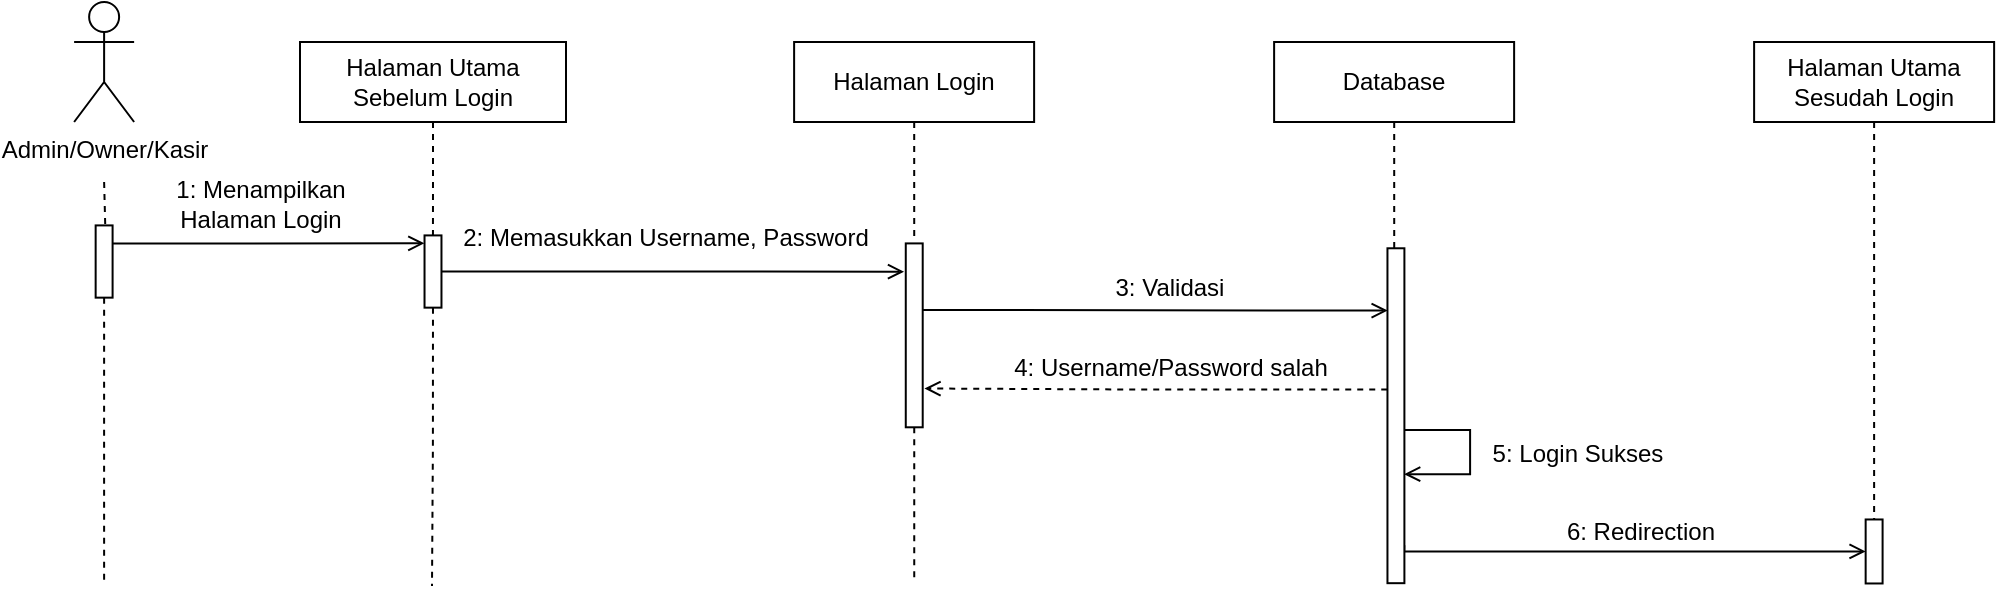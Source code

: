 <mxfile version="15.4.0" type="device" pages="8"><diagram name="Login" id="yrbwO8b2uMZUyzmOfEz5"><mxGraphModel dx="4359" dy="1329" grid="1" gridSize="10" guides="1" tooltips="1" connect="1" arrows="1" fold="1" page="1" pageScale="1" pageWidth="1169" pageHeight="827" math="0" shadow="0"><root><mxCell id="nAfrlirnKNtx1GLnOxoa-0"/><mxCell id="nAfrlirnKNtx1GLnOxoa-1" parent="nAfrlirnKNtx1GLnOxoa-0"/><mxCell id="RPIAoRU16JQxXJvUiQu0-0" style="edgeStyle=orthogonalEdgeStyle;rounded=0;orthogonalLoop=1;jettySize=auto;html=1;endArrow=none;endFill=0;dashed=1;startArrow=none;" parent="nAfrlirnKNtx1GLnOxoa-1" source="RPIAoRU16JQxXJvUiQu0-17" edge="1"><mxGeometry relative="1" as="geometry"><mxPoint x="-3385.94" y="-269" as="targetPoint"/><mxPoint x="-3385.94" y="-469" as="sourcePoint"/></mxGeometry></mxCell><mxCell id="RPIAoRU16JQxXJvUiQu0-1" value="Admin/Owner/Kasir" style="shape=umlActor;verticalLabelPosition=bottom;verticalAlign=top;html=1;outlineConnect=0;" parent="nAfrlirnKNtx1GLnOxoa-1" vertex="1"><mxGeometry x="-3400.94" y="-559" width="30" height="60" as="geometry"/></mxCell><mxCell id="RPIAoRU16JQxXJvUiQu0-2" value="Halaman Login" style="rounded=0;whiteSpace=wrap;html=1;" parent="nAfrlirnKNtx1GLnOxoa-1" vertex="1"><mxGeometry x="-3040.94" y="-539" width="120" height="40" as="geometry"/></mxCell><mxCell id="RPIAoRU16JQxXJvUiQu0-3" value="Database" style="rounded=0;whiteSpace=wrap;html=1;" parent="nAfrlirnKNtx1GLnOxoa-1" vertex="1"><mxGeometry x="-2800.94" y="-539" width="120" height="40" as="geometry"/></mxCell><mxCell id="RPIAoRU16JQxXJvUiQu0-4" value="" style="edgeStyle=orthogonalEdgeStyle;rounded=0;orthogonalLoop=1;jettySize=auto;html=1;endArrow=none;endFill=0;dashed=1;" parent="nAfrlirnKNtx1GLnOxoa-1" source="RPIAoRU16JQxXJvUiQu0-2" edge="1"><mxGeometry relative="1" as="geometry"><mxPoint x="-2980.891" y="-439" as="targetPoint"/><mxPoint x="-2980.94" y="-499" as="sourcePoint"/></mxGeometry></mxCell><mxCell id="RPIAoRU16JQxXJvUiQu0-5" value="2: Memasukkan Username, Password" style="text;html=1;strokeColor=none;fillColor=none;align=center;verticalAlign=middle;whiteSpace=wrap;rounded=0;" parent="nAfrlirnKNtx1GLnOxoa-1" vertex="1"><mxGeometry x="-3210" y="-452.94" width="210" height="24.47" as="geometry"/></mxCell><mxCell id="RPIAoRU16JQxXJvUiQu0-6" value="" style="endArrow=open;html=1;rounded=0;edgeStyle=orthogonalEdgeStyle;endFill=0;exitX=0.25;exitY=0;exitDx=0;exitDy=0;entryX=0.11;entryY=1.008;entryDx=0;entryDy=0;entryPerimeter=0;" parent="nAfrlirnKNtx1GLnOxoa-1" source="RPIAoRU16JQxXJvUiQu0-17" target="RPIAoRU16JQxXJvUiQu0-27" edge="1"><mxGeometry width="50" height="50" relative="1" as="geometry"><mxPoint x="-3384.94" y="-425" as="sourcePoint"/><mxPoint x="-3123" y="-438" as="targetPoint"/><Array as="points"/></mxGeometry></mxCell><mxCell id="RPIAoRU16JQxXJvUiQu0-7" style="edgeStyle=orthogonalEdgeStyle;rounded=0;orthogonalLoop=1;jettySize=auto;html=1;exitX=0.887;exitY=0.006;exitDx=0;exitDy=0;exitPerimeter=0;entryX=0.5;entryY=1;entryDx=0;entryDy=0;endArrow=open;endFill=0;" parent="nAfrlirnKNtx1GLnOxoa-1" source="RPIAoRU16JQxXJvUiQu0-21" target="RPIAoRU16JQxXJvUiQu0-22" edge="1"><mxGeometry relative="1" as="geometry"><mxPoint x="-2518.94" y="-284" as="targetPoint"/><mxPoint x="-2732.94" y="-284.47" as="sourcePoint"/><Array as="points"><mxPoint x="-2735.94" y="-284"/></Array></mxGeometry></mxCell><mxCell id="RPIAoRU16JQxXJvUiQu0-8" value="" style="edgeStyle=orthogonalEdgeStyle;rounded=0;orthogonalLoop=1;jettySize=auto;html=1;dashed=1;endArrow=none;endFill=0;" parent="nAfrlirnKNtx1GLnOxoa-1" source="RPIAoRU16JQxXJvUiQu0-3" edge="1"><mxGeometry relative="1" as="geometry"><mxPoint x="-2740.888" y="-430.945" as="targetPoint"/><mxPoint x="-2740.94" y="-499" as="sourcePoint"/></mxGeometry></mxCell><mxCell id="RPIAoRU16JQxXJvUiQu0-9" value="3: Validasi" style="text;html=1;strokeColor=none;fillColor=none;align=center;verticalAlign=middle;whiteSpace=wrap;rounded=0;" parent="nAfrlirnKNtx1GLnOxoa-1" vertex="1"><mxGeometry x="-2927.82" y="-428.47" width="150" height="24.25" as="geometry"/></mxCell><mxCell id="RPIAoRU16JQxXJvUiQu0-10" value="4: Username/Password salah" style="text;html=1;strokeColor=none;fillColor=none;align=center;verticalAlign=middle;whiteSpace=wrap;rounded=0;" parent="nAfrlirnKNtx1GLnOxoa-1" vertex="1"><mxGeometry x="-2941.32" y="-388.09" width="177" height="23.5" as="geometry"/></mxCell><mxCell id="RPIAoRU16JQxXJvUiQu0-11" value="" style="endArrow=open;html=1;rounded=0;edgeStyle=orthogonalEdgeStyle;entryX=0.186;entryY=0.984;entryDx=0;entryDy=0;entryPerimeter=0;endFill=0;" parent="nAfrlirnKNtx1GLnOxoa-1" target="RPIAoRU16JQxXJvUiQu0-21" edge="1"><mxGeometry width="50" height="50" relative="1" as="geometry"><mxPoint x="-2975" y="-405" as="sourcePoint"/><mxPoint x="-2752.44" y="-412.08" as="targetPoint"/><Array as="points"><mxPoint x="-2977" y="-405"/><mxPoint x="-2975" y="-405"/></Array></mxGeometry></mxCell><mxCell id="RPIAoRU16JQxXJvUiQu0-12" value="" style="endArrow=open;html=1;rounded=0;edgeStyle=orthogonalEdgeStyle;endFill=0;entryX=0.789;entryY=-0.103;entryDx=0;entryDy=0;entryPerimeter=0;exitX=0.422;exitY=1.013;exitDx=0;exitDy=0;exitPerimeter=0;dashed=1;" parent="nAfrlirnKNtx1GLnOxoa-1" source="RPIAoRU16JQxXJvUiQu0-21" target="RPIAoRU16JQxXJvUiQu0-20" edge="1"><mxGeometry width="50" height="50" relative="1" as="geometry"><mxPoint x="-2748.94" y="-366" as="sourcePoint"/><mxPoint x="-2962.82" y="-365" as="targetPoint"/><Array as="points"><mxPoint x="-2860" y="-365"/></Array></mxGeometry></mxCell><mxCell id="RPIAoRU16JQxXJvUiQu0-13" value="" style="endArrow=open;html=1;rounded=0;edgeStyle=orthogonalEdgeStyle;endFill=0;" parent="nAfrlirnKNtx1GLnOxoa-1" edge="1"><mxGeometry width="50" height="50" relative="1" as="geometry"><mxPoint x="-2735.94" y="-345" as="sourcePoint"/><mxPoint x="-2735.94" y="-322.93" as="targetPoint"/><Array as="points"><mxPoint x="-2735.94" y="-344.93"/><mxPoint x="-2702.94" y="-344.93"/><mxPoint x="-2702.94" y="-322.93"/></Array></mxGeometry></mxCell><mxCell id="RPIAoRU16JQxXJvUiQu0-14" value="5: Login Sukses" style="text;html=1;strokeColor=none;fillColor=none;align=center;verticalAlign=middle;whiteSpace=wrap;rounded=0;" parent="nAfrlirnKNtx1GLnOxoa-1" vertex="1"><mxGeometry x="-2700" y="-343.9" width="101.94" height="21" as="geometry"/></mxCell><mxCell id="RPIAoRU16JQxXJvUiQu0-15" value="Halaman Utama Sesudah Login" style="rounded=0;whiteSpace=wrap;html=1;" parent="nAfrlirnKNtx1GLnOxoa-1" vertex="1"><mxGeometry x="-2560.94" y="-539" width="120" height="40" as="geometry"/></mxCell><mxCell id="RPIAoRU16JQxXJvUiQu0-16" value="6: Redirection" style="text;html=1;strokeColor=none;fillColor=none;align=center;verticalAlign=middle;whiteSpace=wrap;rounded=0;" parent="nAfrlirnKNtx1GLnOxoa-1" vertex="1"><mxGeometry x="-2673.94" y="-304.03" width="113" height="20" as="geometry"/></mxCell><mxCell id="RPIAoRU16JQxXJvUiQu0-17" value="" style="rounded=0;whiteSpace=wrap;html=1;rotation=90;" parent="nAfrlirnKNtx1GLnOxoa-1" vertex="1"><mxGeometry x="-3404" y="-433.47" width="36.12" height="8.47" as="geometry"/></mxCell><mxCell id="RPIAoRU16JQxXJvUiQu0-18" value="" style="edgeStyle=orthogonalEdgeStyle;rounded=0;orthogonalLoop=1;jettySize=auto;html=1;endArrow=none;endFill=0;dashed=1;" parent="nAfrlirnKNtx1GLnOxoa-1" target="RPIAoRU16JQxXJvUiQu0-17" edge="1"><mxGeometry relative="1" as="geometry"><mxPoint x="-3385.94" y="-109" as="targetPoint"/><mxPoint x="-3385.94" y="-469" as="sourcePoint"/></mxGeometry></mxCell><mxCell id="RPIAoRU16JQxXJvUiQu0-19" style="edgeStyle=none;rounded=1;sketch=0;orthogonalLoop=1;jettySize=auto;html=1;dashed=1;endArrow=none;endFill=0;" parent="nAfrlirnKNtx1GLnOxoa-1" source="RPIAoRU16JQxXJvUiQu0-20" edge="1"><mxGeometry relative="1" as="geometry"><mxPoint x="-2980.88" y="-268.845" as="targetPoint"/></mxGeometry></mxCell><mxCell id="RPIAoRU16JQxXJvUiQu0-20" value="" style="rounded=0;whiteSpace=wrap;html=1;rotation=90;" parent="nAfrlirnKNtx1GLnOxoa-1" vertex="1"><mxGeometry x="-3026.85" y="-396.56" width="91.94" height="8.47" as="geometry"/></mxCell><mxCell id="RPIAoRU16JQxXJvUiQu0-21" value="" style="rounded=0;whiteSpace=wrap;html=1;rotation=90;" parent="nAfrlirnKNtx1GLnOxoa-1" vertex="1"><mxGeometry x="-2823.76" y="-356.37" width="167.45" height="8.47" as="geometry"/></mxCell><mxCell id="RPIAoRU16JQxXJvUiQu0-22" value="" style="rounded=0;whiteSpace=wrap;html=1;rotation=90;" parent="nAfrlirnKNtx1GLnOxoa-1" vertex="1"><mxGeometry x="-2516.94" y="-288.5" width="32" height="8.47" as="geometry"/></mxCell><mxCell id="RPIAoRU16JQxXJvUiQu0-23" value="" style="edgeStyle=orthogonalEdgeStyle;rounded=0;orthogonalLoop=1;jettySize=auto;html=1;dashed=1;endArrow=none;endFill=0;" parent="nAfrlirnKNtx1GLnOxoa-1" source="RPIAoRU16JQxXJvUiQu0-15" target="RPIAoRU16JQxXJvUiQu0-22" edge="1"><mxGeometry relative="1" as="geometry"><mxPoint x="-2500.94" y="-109" as="targetPoint"/><mxPoint x="-2500.94" y="-499" as="sourcePoint"/></mxGeometry></mxCell><mxCell id="RPIAoRU16JQxXJvUiQu0-24" style="edgeStyle=orthogonalEdgeStyle;rounded=0;orthogonalLoop=1;jettySize=auto;html=1;endArrow=none;endFill=0;dashed=1;startArrow=none;" parent="nAfrlirnKNtx1GLnOxoa-1" source="RPIAoRU16JQxXJvUiQu0-27" edge="1"><mxGeometry relative="1" as="geometry"><mxPoint x="-3222.0" y="-267" as="targetPoint"/></mxGeometry></mxCell><mxCell id="RPIAoRU16JQxXJvUiQu0-25" value="Halaman Utama Sebelum Login" style="rounded=0;whiteSpace=wrap;html=1;" parent="nAfrlirnKNtx1GLnOxoa-1" vertex="1"><mxGeometry x="-3288" y="-539" width="133" height="40" as="geometry"/></mxCell><mxCell id="RPIAoRU16JQxXJvUiQu0-26" style="edgeStyle=orthogonalEdgeStyle;rounded=0;orthogonalLoop=1;jettySize=auto;html=1;entryX=0.154;entryY=1.101;entryDx=0;entryDy=0;entryPerimeter=0;endArrow=open;endFill=0;" parent="nAfrlirnKNtx1GLnOxoa-1" source="RPIAoRU16JQxXJvUiQu0-27" target="RPIAoRU16JQxXJvUiQu0-20" edge="1"><mxGeometry relative="1" as="geometry"/></mxCell><mxCell id="RPIAoRU16JQxXJvUiQu0-27" value="" style="rounded=0;whiteSpace=wrap;html=1;rotation=90;" parent="nAfrlirnKNtx1GLnOxoa-1" vertex="1"><mxGeometry x="-3239.56" y="-428.47" width="36.12" height="8.47" as="geometry"/></mxCell><mxCell id="RPIAoRU16JQxXJvUiQu0-28" value="" style="edgeStyle=orthogonalEdgeStyle;rounded=0;orthogonalLoop=1;jettySize=auto;html=1;endArrow=none;endFill=0;dashed=1;" parent="nAfrlirnKNtx1GLnOxoa-1" source="RPIAoRU16JQxXJvUiQu0-25" target="RPIAoRU16JQxXJvUiQu0-27" edge="1"><mxGeometry relative="1" as="geometry"><mxPoint x="-3222" y="-267" as="targetPoint"/><mxPoint x="-3221.514" y="-489" as="sourcePoint"/></mxGeometry></mxCell><mxCell id="RPIAoRU16JQxXJvUiQu0-29" value="1: Menampilkan Halaman Login" style="text;html=1;strokeColor=none;fillColor=none;align=center;verticalAlign=middle;whiteSpace=wrap;rounded=0;" parent="nAfrlirnKNtx1GLnOxoa-1" vertex="1"><mxGeometry x="-3367.88" y="-470" width="120.94" height="24.47" as="geometry"/></mxCell></root></mxGraphModel></diagram><diagram id="oUlru8LmYy94Ua9TTOhT" name="Logout"><mxGraphModel dx="852" dy="502" grid="1" gridSize="10" guides="1" tooltips="1" connect="1" arrows="1" fold="1" page="1" pageScale="1" pageWidth="1169" pageHeight="827" math="0" shadow="0"><root><mxCell id="skUdmZetii-w_6eq0vJk-0"/><mxCell id="skUdmZetii-w_6eq0vJk-1" parent="skUdmZetii-w_6eq0vJk-0"/><mxCell id="vhhQlvGOF6Dzk_PULDBH-0" style="rounded=0;orthogonalLoop=1;jettySize=auto;html=1;dashed=1;endArrow=none;endFill=0;startArrow=none;" parent="skUdmZetii-w_6eq0vJk-1" source="_DE9hLHszHT1NUjkEaVA-2" edge="1"><mxGeometry relative="1" as="geometry"><mxPoint x="262" y="522" as="targetPoint"/><mxPoint x="262" y="391" as="sourcePoint"/></mxGeometry></mxCell><mxCell id="qKjyZF_2PiYBNJNiVvwQ-0" value="Admin/Owner/Kasir" style="shape=umlActor;verticalLabelPosition=bottom;verticalAlign=top;html=1;outlineConnect=0;" parent="skUdmZetii-w_6eq0vJk-1" vertex="1"><mxGeometry x="247" y="305" width="33" height="65" as="geometry"/></mxCell><mxCell id="pMZsCBSTCe0olHsL3gCj-0" value="Pop-up Konfirmasi Logout" style="rounded=0;whiteSpace=wrap;html=1;" parent="skUdmZetii-w_6eq0vJk-1" vertex="1"><mxGeometry x="407" y="305" width="120" height="60" as="geometry"/></mxCell><mxCell id="pMZsCBSTCe0olHsL3gCj-1" value="Halaman Utama Sebelum Login" style="rounded=0;whiteSpace=wrap;html=1;" parent="skUdmZetii-w_6eq0vJk-1" vertex="1"><mxGeometry x="802" y="305" width="120" height="60" as="geometry"/></mxCell><mxCell id="vhhQlvGOF6Dzk_PULDBH-3" value="" style="endArrow=open;html=1;rounded=0;edgeStyle=orthogonalEdgeStyle;exitX=0.5;exitY=1;exitDx=0;exitDy=0;endFill=0;entryX=0.817;entryY=-0.015;entryDx=0;entryDy=0;entryPerimeter=0;" parent="skUdmZetii-w_6eq0vJk-1" source="_DE9hLHszHT1NUjkEaVA-2" target="_DE9hLHszHT1NUjkEaVA-4" edge="1"><mxGeometry width="50" height="50" relative="1" as="geometry"><mxPoint x="263" y="435" as="sourcePoint"/><mxPoint x="457" y="420" as="targetPoint"/></mxGeometry></mxCell><mxCell id="vhhQlvGOF6Dzk_PULDBH-4" value="1: Klik Tombol Logout" style="text;html=1;strokeColor=none;fillColor=none;align=center;verticalAlign=middle;whiteSpace=wrap;rounded=0;" parent="skUdmZetii-w_6eq0vJk-1" vertex="1"><mxGeometry x="281" y="392" width="166" height="27" as="geometry"/></mxCell><mxCell id="vhhQlvGOF6Dzk_PULDBH-9" style="edgeStyle=orthogonalEdgeStyle;rounded=0;orthogonalLoop=1;jettySize=auto;html=1;endArrow=open;endFill=0;" parent="skUdmZetii-w_6eq0vJk-1" edge="1"><mxGeometry relative="1" as="geometry"><mxPoint x="630" y="469.52" as="targetPoint"/><mxPoint x="630" y="439.52" as="sourcePoint"/><Array as="points"><mxPoint x="627" y="439.52"/><mxPoint x="647" y="439.52"/><mxPoint x="647" y="469.52"/></Array></mxGeometry></mxCell><mxCell id="vhhQlvGOF6Dzk_PULDBH-7" value="" style="edgeStyle=orthogonalEdgeStyle;rounded=0;orthogonalLoop=1;jettySize=auto;html=1;dashed=1;endArrow=none;endFill=0;startArrow=none;" parent="skUdmZetii-w_6eq0vJk-1" source="_DE9hLHszHT1NUjkEaVA-4" edge="1"><mxGeometry relative="1" as="geometry"><mxPoint x="467" y="522" as="targetPoint"/><mxPoint x="467" y="365.0" as="sourcePoint"/></mxGeometry></mxCell><mxCell id="vhhQlvGOF6Dzk_PULDBH-10" value="3: Logout Berhasil" style="text;html=1;strokeColor=none;fillColor=none;align=center;verticalAlign=middle;whiteSpace=wrap;rounded=0;" parent="skUdmZetii-w_6eq0vJk-1" vertex="1"><mxGeometry x="653" y="441.5" width="107" height="22.5" as="geometry"/></mxCell><mxCell id="_DE9hLHszHT1NUjkEaVA-1" value="Database" style="rounded=0;whiteSpace=wrap;html=1;" parent="skUdmZetii-w_6eq0vJk-1" vertex="1"><mxGeometry x="563" y="305" width="120" height="60" as="geometry"/></mxCell><mxCell id="_DE9hLHszHT1NUjkEaVA-2" value="" style="rounded=0;whiteSpace=wrap;html=1;sketch=0;rotation=-90;" parent="skUdmZetii-w_6eq0vJk-1" vertex="1"><mxGeometry x="247" y="413.5" width="32" height="13" as="geometry"/></mxCell><mxCell id="_DE9hLHszHT1NUjkEaVA-3" value="" style="rounded=0;orthogonalLoop=1;jettySize=auto;html=1;dashed=1;endArrow=none;endFill=0;" parent="skUdmZetii-w_6eq0vJk-1" target="_DE9hLHszHT1NUjkEaVA-2" edge="1"><mxGeometry relative="1" as="geometry"><mxPoint x="262" y="602" as="targetPoint"/><mxPoint x="262" y="391" as="sourcePoint"/></mxGeometry></mxCell><mxCell id="fON-WMMB9d7y7R4R2hMJ-2" style="edgeStyle=orthogonalEdgeStyle;rounded=0;sketch=0;orthogonalLoop=1;jettySize=auto;html=1;entryX=0.886;entryY=0.024;entryDx=0;entryDy=0;entryPerimeter=0;endArrow=open;endFill=0;exitX=0.546;exitY=1.007;exitDx=0;exitDy=0;exitPerimeter=0;" parent="skUdmZetii-w_6eq0vJk-1" source="_DE9hLHszHT1NUjkEaVA-4" target="fON-WMMB9d7y7R4R2hMJ-0" edge="1"><mxGeometry relative="1" as="geometry"/></mxCell><mxCell id="_DE9hLHszHT1NUjkEaVA-4" value="" style="rounded=0;whiteSpace=wrap;html=1;sketch=0;rotation=-90;" parent="skUdmZetii-w_6eq0vJk-1" vertex="1"><mxGeometry x="447" y="426.5" width="40" height="13" as="geometry"/></mxCell><mxCell id="_DE9hLHszHT1NUjkEaVA-5" value="" style="edgeStyle=orthogonalEdgeStyle;rounded=0;orthogonalLoop=1;jettySize=auto;html=1;dashed=1;endArrow=none;endFill=0;" parent="skUdmZetii-w_6eq0vJk-1" source="pMZsCBSTCe0olHsL3gCj-0" target="_DE9hLHszHT1NUjkEaVA-4" edge="1"><mxGeometry relative="1" as="geometry"><mxPoint x="467" y="602" as="targetPoint"/><mxPoint x="467" y="365" as="sourcePoint"/></mxGeometry></mxCell><mxCell id="h8Hn808c0r_xmC-AjA80-3" style="edgeStyle=orthogonalEdgeStyle;rounded=0;sketch=0;orthogonalLoop=1;jettySize=auto;html=1;exitX=0.086;exitY=0.971;exitDx=0;exitDy=0;endArrow=open;endFill=0;exitPerimeter=0;entryX=0.5;entryY=0;entryDx=0;entryDy=0;" parent="skUdmZetii-w_6eq0vJk-1" source="fON-WMMB9d7y7R4R2hMJ-0" target="h8Hn808c0r_xmC-AjA80-1" edge="1"><mxGeometry relative="1" as="geometry"><mxPoint x="843" y="504" as="targetPoint"/><Array as="points"><mxPoint x="736" y="503"/></Array></mxGeometry></mxCell><mxCell id="h8Hn808c0r_xmC-AjA80-7" style="edgeStyle=orthogonalEdgeStyle;rounded=0;sketch=0;orthogonalLoop=1;jettySize=auto;html=1;dashed=1;endArrow=none;endFill=0;" parent="skUdmZetii-w_6eq0vJk-1" edge="1"><mxGeometry relative="1" as="geometry"><mxPoint x="622.83" y="521.38" as="targetPoint"/><mxPoint x="622.83" y="510.38" as="sourcePoint"/></mxGeometry></mxCell><mxCell id="fON-WMMB9d7y7R4R2hMJ-0" value="" style="rounded=0;whiteSpace=wrap;html=1;sketch=0;rotation=-90;" parent="skUdmZetii-w_6eq0vJk-1" vertex="1"><mxGeometry x="578" y="459.5" width="90" height="13" as="geometry"/></mxCell><mxCell id="fON-WMMB9d7y7R4R2hMJ-1" value="" style="edgeStyle=orthogonalEdgeStyle;rounded=0;orthogonalLoop=1;jettySize=auto;html=1;dashed=1;endArrow=none;endFill=0;" parent="skUdmZetii-w_6eq0vJk-1" source="_DE9hLHszHT1NUjkEaVA-1" target="fON-WMMB9d7y7R4R2hMJ-0" edge="1"><mxGeometry relative="1" as="geometry"><mxPoint x="623.0" y="602" as="targetPoint"/><mxPoint x="623.0" y="365" as="sourcePoint"/></mxGeometry></mxCell><mxCell id="h8Hn808c0r_xmC-AjA80-0" value="2: Pilih &quot;Ya&quot;" style="text;html=1;strokeColor=none;fillColor=none;align=center;verticalAlign=middle;whiteSpace=wrap;rounded=0;" parent="skUdmZetii-w_6eq0vJk-1" vertex="1"><mxGeometry x="503" y="406.5" width="85" height="27" as="geometry"/></mxCell><mxCell id="h8Hn808c0r_xmC-AjA80-1" value="" style="rounded=0;whiteSpace=wrap;html=1;sketch=0;rotation=-90;" parent="skUdmZetii-w_6eq0vJk-1" vertex="1"><mxGeometry x="844.38" y="497.38" width="35.25" height="13" as="geometry"/></mxCell><mxCell id="h8Hn808c0r_xmC-AjA80-2" value="" style="edgeStyle=orthogonalEdgeStyle;rounded=0;orthogonalLoop=1;jettySize=auto;html=1;dashed=1;endArrow=none;endFill=0;" parent="skUdmZetii-w_6eq0vJk-1" source="pMZsCBSTCe0olHsL3gCj-1" target="h8Hn808c0r_xmC-AjA80-1" edge="1"><mxGeometry relative="1" as="geometry"><mxPoint x="862.0" y="602" as="targetPoint"/><mxPoint x="862.0" y="365" as="sourcePoint"/></mxGeometry></mxCell><mxCell id="h8Hn808c0r_xmC-AjA80-4" value="4: Redirection" style="text;html=1;strokeColor=none;fillColor=none;align=center;verticalAlign=middle;whiteSpace=wrap;rounded=0;" parent="skUdmZetii-w_6eq0vJk-1" vertex="1"><mxGeometry x="693" y="485" width="90" height="18.5" as="geometry"/></mxCell></root></mxGraphModel></diagram><diagram id="Tzn3ZehHThOVtWjmPxKW" name="Registrasi Pelanggan"><mxGraphModel dx="852" dy="502" grid="1" gridSize="10" guides="1" tooltips="1" connect="1" arrows="1" fold="1" page="1" pageScale="1" pageWidth="1169" pageHeight="827" math="0" shadow="0"><root><mxCell id="_W93aT6-Dvvh1jnqbgIY-0"/><mxCell id="_W93aT6-Dvvh1jnqbgIY-1" parent="_W93aT6-Dvvh1jnqbgIY-0"/><mxCell id="TGV_lAanD1zR57cGvPzf-1" value="" style="edgeStyle=orthogonalEdgeStyle;rounded=0;orthogonalLoop=1;jettySize=auto;html=1;dashed=1;endArrow=none;endFill=0;" edge="1" parent="_W93aT6-Dvvh1jnqbgIY-1" target="jLdSmoJdXhJ1NtEqi-Sm-6"><mxGeometry relative="1" as="geometry"><mxPoint x="203" y="360" as="sourcePoint"/></mxGeometry></mxCell><mxCell id="VQmbPE7qUcmyLvrHI221-1" value="Admin/Kasir" style="shape=umlActor;verticalLabelPosition=bottom;verticalAlign=top;html=1;outlineConnect=0;rounded=0;sketch=0;" parent="_W93aT6-Dvvh1jnqbgIY-1" vertex="1"><mxGeometry x="187" y="288" width="32" height="56" as="geometry"/></mxCell><mxCell id="jLdSmoJdXhJ1NtEqi-Sm-4" style="edgeStyle=orthogonalEdgeStyle;rounded=0;sketch=0;orthogonalLoop=1;jettySize=auto;html=1;dashed=1;endArrow=none;endFill=0;startArrow=none;" parent="_W93aT6-Dvvh1jnqbgIY-1" source="0c2hzqWyIg8UAXBlTy7H-0" edge="1"><mxGeometry relative="1" as="geometry"><mxPoint x="636" y="534" as="targetPoint"/></mxGeometry></mxCell><mxCell id="VQmbPE7qUcmyLvrHI221-2" value="Form Input Data Registrasi" style="rounded=0;whiteSpace=wrap;html=1;sketch=0;" parent="_W93aT6-Dvvh1jnqbgIY-1" vertex="1"><mxGeometry x="581" y="304" width="110" height="40" as="geometry"/></mxCell><mxCell id="jLdSmoJdXhJ1NtEqi-Sm-5" style="edgeStyle=orthogonalEdgeStyle;rounded=0;sketch=0;orthogonalLoop=1;jettySize=auto;html=1;dashed=1;endArrow=none;endFill=0;" parent="_W93aT6-Dvvh1jnqbgIY-1" source="jLdSmoJdXhJ1NtEqi-Sm-0" edge="1"><mxGeometry relative="1" as="geometry"><mxPoint x="787" y="534" as="targetPoint"/></mxGeometry></mxCell><mxCell id="jLdSmoJdXhJ1NtEqi-Sm-0" value="Database" style="rounded=0;whiteSpace=wrap;html=1;sketch=0;" parent="_W93aT6-Dvvh1jnqbgIY-1" vertex="1"><mxGeometry x="725" y="304" width="123" height="40" as="geometry"/></mxCell><mxCell id="jLdSmoJdXhJ1NtEqi-Sm-3" style="edgeStyle=orthogonalEdgeStyle;rounded=0;sketch=0;orthogonalLoop=1;jettySize=auto;html=1;dashed=1;endArrow=none;endFill=0;startArrow=none;" parent="_W93aT6-Dvvh1jnqbgIY-1" source="jLdSmoJdXhJ1NtEqi-Sm-6" edge="1"><mxGeometry relative="1" as="geometry"><mxPoint x="203" y="534" as="targetPoint"/><mxPoint x="203" y="378" as="sourcePoint"/></mxGeometry></mxCell><mxCell id="0c2hzqWyIg8UAXBlTy7H-4" style="edgeStyle=orthogonalEdgeStyle;rounded=0;sketch=0;orthogonalLoop=1;jettySize=auto;html=1;exitX=0.928;exitY=0.426;exitDx=0;exitDy=0;endArrow=open;endFill=0;exitPerimeter=0;" parent="_W93aT6-Dvvh1jnqbgIY-1" source="jLdSmoJdXhJ1NtEqi-Sm-6" edge="1"><mxGeometry relative="1" as="geometry"><mxPoint x="441" y="412.667" as="targetPoint"/></mxGeometry></mxCell><mxCell id="jLdSmoJdXhJ1NtEqi-Sm-6" value="" style="rounded=0;whiteSpace=wrap;html=1;sketch=0;" parent="_W93aT6-Dvvh1jnqbgIY-1" vertex="1"><mxGeometry x="198" y="398" width="10" height="36" as="geometry"/></mxCell><mxCell id="0c2hzqWyIg8UAXBlTy7H-6" style="edgeStyle=orthogonalEdgeStyle;rounded=0;sketch=0;orthogonalLoop=1;jettySize=auto;html=1;endArrow=open;endFill=0;entryX=-0.052;entryY=0.178;entryDx=0;entryDy=0;entryPerimeter=0;" parent="_W93aT6-Dvvh1jnqbgIY-1" target="0c2hzqWyIg8UAXBlTy7H-5" edge="1"><mxGeometry relative="1" as="geometry"><mxPoint x="771" y="448.76" as="targetPoint"/><mxPoint x="641" y="448.76" as="sourcePoint"/><Array as="points"><mxPoint x="641" y="444"/></Array></mxGeometry></mxCell><mxCell id="0c2hzqWyIg8UAXBlTy7H-0" value="" style="rounded=0;whiteSpace=wrap;html=1;sketch=0;" parent="_W93aT6-Dvvh1jnqbgIY-1" vertex="1"><mxGeometry x="631" y="421" width="10" height="40" as="geometry"/></mxCell><mxCell id="0c2hzqWyIg8UAXBlTy7H-2" value="" style="edgeStyle=orthogonalEdgeStyle;rounded=0;sketch=0;orthogonalLoop=1;jettySize=auto;html=1;dashed=1;endArrow=none;endFill=0;" parent="_W93aT6-Dvvh1jnqbgIY-1" source="VQmbPE7qUcmyLvrHI221-2" target="0c2hzqWyIg8UAXBlTy7H-0" edge="1"><mxGeometry relative="1" as="geometry"><mxPoint x="636" y="734" as="targetPoint"/><mxPoint x="636" y="344" as="sourcePoint"/></mxGeometry></mxCell><mxCell id="0c2hzqWyIg8UAXBlTy7H-11" style="edgeStyle=orthogonalEdgeStyle;rounded=0;sketch=0;orthogonalLoop=1;jettySize=auto;html=1;endArrow=open;endFill=0;exitX=1.033;exitY=0.29;exitDx=0;exitDy=0;exitPerimeter=0;" parent="_W93aT6-Dvvh1jnqbgIY-1" edge="1"><mxGeometry relative="1" as="geometry"><mxPoint x="792" y="480" as="targetPoint"/><mxPoint x="792.33" y="461.01" as="sourcePoint"/><Array as="points"><mxPoint x="812" y="461"/><mxPoint x="812" y="480"/></Array></mxGeometry></mxCell><mxCell id="0c2hzqWyIg8UAXBlTy7H-5" value="" style="rounded=0;whiteSpace=wrap;html=1;sketch=0;" parent="_W93aT6-Dvvh1jnqbgIY-1" vertex="1"><mxGeometry x="782" y="434" width="10" height="56" as="geometry"/></mxCell><mxCell id="0c2hzqWyIg8UAXBlTy7H-9" value="3: Menyimpan Data" style="text;html=1;align=center;verticalAlign=middle;resizable=0;points=[];autosize=1;strokeColor=none;fillColor=none;" parent="_W93aT6-Dvvh1jnqbgIY-1" vertex="1"><mxGeometry x="650" y="421" width="120" height="20" as="geometry"/></mxCell><mxCell id="0c2hzqWyIg8UAXBlTy7H-12" value="4: Data tersimpan" style="text;html=1;align=center;verticalAlign=middle;resizable=0;points=[];autosize=1;strokeColor=none;fillColor=none;" parent="_W93aT6-Dvvh1jnqbgIY-1" vertex="1"><mxGeometry x="811" y="461" width="110" height="20" as="geometry"/></mxCell><mxCell id="P7Xt_qqiviGuym8iE4de-0" style="edgeStyle=orthogonalEdgeStyle;rounded=0;sketch=0;orthogonalLoop=1;jettySize=auto;html=1;dashed=1;endArrow=none;endFill=0;startArrow=none;" parent="_W93aT6-Dvvh1jnqbgIY-1" source="P7Xt_qqiviGuym8iE4de-2" edge="1"><mxGeometry relative="1" as="geometry"><mxPoint x="446" y="534" as="targetPoint"/></mxGeometry></mxCell><mxCell id="P7Xt_qqiviGuym8iE4de-1" value="Halaman Registrasi" style="rounded=0;whiteSpace=wrap;html=1;sketch=0;" parent="_W93aT6-Dvvh1jnqbgIY-1" vertex="1"><mxGeometry x="391" y="304" width="110" height="40" as="geometry"/></mxCell><mxCell id="P7Xt_qqiviGuym8iE4de-4" style="edgeStyle=orthogonalEdgeStyle;rounded=0;sketch=0;orthogonalLoop=1;jettySize=auto;html=1;exitX=1;exitY=0.75;exitDx=0;exitDy=0;endArrow=open;endFill=0;entryX=-0.063;entryY=0.332;entryDx=0;entryDy=0;entryPerimeter=0;" parent="_W93aT6-Dvvh1jnqbgIY-1" source="P7Xt_qqiviGuym8iE4de-2" target="0c2hzqWyIg8UAXBlTy7H-0" edge="1"><mxGeometry relative="1" as="geometry"><mxPoint x="621" y="434" as="targetPoint"/></mxGeometry></mxCell><mxCell id="P7Xt_qqiviGuym8iE4de-2" value="" style="rounded=0;whiteSpace=wrap;html=1;sketch=0;" parent="_W93aT6-Dvvh1jnqbgIY-1" vertex="1"><mxGeometry x="441" y="404" width="10" height="40" as="geometry"/></mxCell><mxCell id="P7Xt_qqiviGuym8iE4de-3" value="" style="edgeStyle=orthogonalEdgeStyle;rounded=0;sketch=0;orthogonalLoop=1;jettySize=auto;html=1;dashed=1;endArrow=none;endFill=0;" parent="_W93aT6-Dvvh1jnqbgIY-1" source="P7Xt_qqiviGuym8iE4de-1" target="P7Xt_qqiviGuym8iE4de-2" edge="1"><mxGeometry relative="1" as="geometry"><mxPoint x="446" y="734" as="targetPoint"/><mxPoint x="446" y="344" as="sourcePoint"/></mxGeometry></mxCell><mxCell id="P7Xt_qqiviGuym8iE4de-7" value="2: Mengisi Input data pelanggan" style="text;html=1;align=center;verticalAlign=middle;resizable=0;points=[];autosize=1;strokeColor=none;fillColor=none;" parent="_W93aT6-Dvvh1jnqbgIY-1" vertex="1"><mxGeometry x="446" y="414" width="190" height="20" as="geometry"/></mxCell><mxCell id="pAMXIjh3drtx63YdDSuq-1" value="" style="edgeStyle=orthogonalEdgeStyle;rounded=0;orthogonalLoop=1;jettySize=auto;html=1;endArrow=open;endFill=0;" edge="1" parent="_W93aT6-Dvvh1jnqbgIY-1" source="6-xhnSNkQfErQa31xZqx-2" target="pAMXIjh3drtx63YdDSuq-0"><mxGeometry relative="1" as="geometry"/></mxCell><mxCell id="6-xhnSNkQfErQa31xZqx-2" value="" style="rounded=0;whiteSpace=wrap;html=1;sketch=0;" vertex="1" parent="_W93aT6-Dvvh1jnqbgIY-1"><mxGeometry x="441" y="520" width="10" height="40" as="geometry"/></mxCell><mxCell id="pAMXIjh3drtx63YdDSuq-11" value="" style="edgeStyle=orthogonalEdgeStyle;rounded=0;orthogonalLoop=1;jettySize=auto;html=1;endArrow=open;endFill=0;" edge="1" parent="_W93aT6-Dvvh1jnqbgIY-1" source="pAMXIjh3drtx63YdDSuq-0" target="pAMXIjh3drtx63YdDSuq-10"><mxGeometry relative="1" as="geometry"><Array as="points"><mxPoint x="740" y="540"/><mxPoint x="740" y="540"/></Array></mxGeometry></mxCell><mxCell id="pAMXIjh3drtx63YdDSuq-0" value="" style="rounded=0;whiteSpace=wrap;html=1;sketch=0;" vertex="1" parent="_W93aT6-Dvvh1jnqbgIY-1"><mxGeometry x="631" y="520" width="10" height="40" as="geometry"/></mxCell><mxCell id="pAMXIjh3drtx63YdDSuq-2" value="5: Mengisi Input Data Transaksi" style="text;whiteSpace=wrap;html=1;" vertex="1" parent="_W93aT6-Dvvh1jnqbgIY-1"><mxGeometry x="451" y="514" width="180" height="30" as="geometry"/></mxCell><mxCell id="pAMXIjh3drtx63YdDSuq-10" value="" style="rounded=0;whiteSpace=wrap;html=1;sketch=0;" vertex="1" parent="_W93aT6-Dvvh1jnqbgIY-1"><mxGeometry x="782" y="520" width="10" height="70" as="geometry"/></mxCell><mxCell id="pAMXIjh3drtx63YdDSuq-12" value="6: Menyimpan Data" style="text;html=1;align=center;verticalAlign=middle;resizable=0;points=[];autosize=1;strokeColor=none;fillColor=none;" vertex="1" parent="_W93aT6-Dvvh1jnqbgIY-1"><mxGeometry x="650" y="519" width="120" height="20" as="geometry"/></mxCell><mxCell id="pAMXIjh3drtx63YdDSuq-13" style="edgeStyle=orthogonalEdgeStyle;rounded=0;sketch=0;orthogonalLoop=1;jettySize=auto;html=1;endArrow=open;endFill=0;exitX=1.033;exitY=0.29;exitDx=0;exitDy=0;exitPerimeter=0;" edge="1" parent="_W93aT6-Dvvh1jnqbgIY-1"><mxGeometry relative="1" as="geometry"><mxPoint x="792" y="549" as="targetPoint"/><mxPoint x="792.33" y="530.01" as="sourcePoint"/><Array as="points"><mxPoint x="812" y="530"/><mxPoint x="812" y="549"/></Array></mxGeometry></mxCell><mxCell id="pAMXIjh3drtx63YdDSuq-14" value="7: Data tersimpan" style="text;html=1;align=center;verticalAlign=middle;resizable=0;points=[];autosize=1;strokeColor=none;fillColor=none;" vertex="1" parent="_W93aT6-Dvvh1jnqbgIY-1"><mxGeometry x="811" y="530" width="110" height="20" as="geometry"/></mxCell><mxCell id="pAMXIjh3drtx63YdDSuq-17" value="" style="edgeStyle=orthogonalEdgeStyle;rounded=0;orthogonalLoop=1;jettySize=auto;html=1;endArrow=none;endFill=0;dashed=1;" edge="1" parent="_W93aT6-Dvvh1jnqbgIY-1" source="pAMXIjh3drtx63YdDSuq-15"><mxGeometry relative="1" as="geometry"><mxPoint x="982.5" y="424" as="targetPoint"/></mxGeometry></mxCell><mxCell id="pAMXIjh3drtx63YdDSuq-15" value="Halaman Transaksi" style="rounded=0;whiteSpace=wrap;html=1;sketch=0;" vertex="1" parent="_W93aT6-Dvvh1jnqbgIY-1"><mxGeometry x="921" y="304" width="123" height="40" as="geometry"/></mxCell><mxCell id="pAMXIjh3drtx63YdDSuq-22" value="" style="rounded=0;whiteSpace=wrap;html=1;sketch=0;" vertex="1" parent="_W93aT6-Dvvh1jnqbgIY-1"><mxGeometry x="977.5" y="424" width="10" height="174" as="geometry"/></mxCell><mxCell id="pAMXIjh3drtx63YdDSuq-29" style="edgeStyle=orthogonalEdgeStyle;rounded=0;sketch=0;orthogonalLoop=1;jettySize=auto;html=1;endArrow=open;endFill=0;" edge="1" parent="_W93aT6-Dvvh1jnqbgIY-1" target="pAMXIjh3drtx63YdDSuq-22"><mxGeometry relative="1" as="geometry"><mxPoint x="977.5" y="570" as="targetPoint"/><mxPoint x="792" y="574.8" as="sourcePoint"/><Array as="points"><mxPoint x="792" y="580"/></Array></mxGeometry></mxCell><mxCell id="pAMXIjh3drtx63YdDSuq-30" value="8: Menampilkan Data&amp;nbsp;" style="text;html=1;align=center;verticalAlign=middle;resizable=0;points=[];autosize=1;strokeColor=none;fillColor=none;" vertex="1" parent="_W93aT6-Dvvh1jnqbgIY-1"><mxGeometry x="810" y="560" width="130" height="20" as="geometry"/></mxCell></root></mxGraphModel></diagram><diagram name="CRUD Outlet" id="_37CXrBn2Bky_o5bq_jk"><mxGraphModel dx="1002" dy="591" grid="1" gridSize="10" guides="1" tooltips="1" connect="1" arrows="1" fold="1" page="1" pageScale="1" pageWidth="1169" pageHeight="827" math="0" shadow="0"><root><mxCell id="Ei-XNajgxAtde9LfQgUg-0"/><mxCell id="Ei-XNajgxAtde9LfQgUg-1" parent="Ei-XNajgxAtde9LfQgUg-0"/><mxCell id="OhbA5KqcNlIpJKwY5imF-4" style="rounded=1;sketch=0;orthogonalLoop=1;jettySize=auto;html=1;dashed=1;endArrow=none;endFill=0;startArrow=none;" parent="Ei-XNajgxAtde9LfQgUg-1" source="OhbA5KqcNlIpJKwY5imF-8" edge="1"><mxGeometry relative="1" as="geometry"><mxPoint x="142" y="697" as="targetPoint"/><mxPoint x="142" y="210" as="sourcePoint"/></mxGeometry></mxCell><mxCell id="OhbA5KqcNlIpJKwY5imF-0" value="Admin" style="shape=umlActor;verticalLabelPosition=bottom;verticalAlign=top;html=1;outlineConnect=0;rounded=0;sketch=0;" parent="Ei-XNajgxAtde9LfQgUg-1" vertex="1"><mxGeometry x="127" y="130" width="30" height="60" as="geometry"/></mxCell><mxCell id="OhbA5KqcNlIpJKwY5imF-1" value="Halaman Outlet" style="rounded=0;whiteSpace=wrap;html=1;sketch=0;" parent="Ei-XNajgxAtde9LfQgUg-1" vertex="1"><mxGeometry x="287" y="140" width="120" height="40" as="geometry"/></mxCell><mxCell id="OhbA5KqcNlIpJKwY5imF-2" value="Form Input Data Outlet" style="rounded=0;whiteSpace=wrap;html=1;sketch=0;" parent="Ei-XNajgxAtde9LfQgUg-1" vertex="1"><mxGeometry x="625" y="140" width="120" height="40" as="geometry"/></mxCell><mxCell id="OhbA5KqcNlIpJKwY5imF-3" value="Database" style="rounded=0;whiteSpace=wrap;html=1;sketch=0;" parent="Ei-XNajgxAtde9LfQgUg-1" vertex="1"><mxGeometry x="832" y="140" width="120" height="40" as="geometry"/></mxCell><mxCell id="OhbA5KqcNlIpJKwY5imF-5" style="rounded=1;sketch=0;orthogonalLoop=1;jettySize=auto;html=1;dashed=1;endArrow=none;endFill=0;startArrow=none;" parent="Ei-XNajgxAtde9LfQgUg-1" source="-oM4cwQWhSY5hQ0XpPBr-2" edge="1"><mxGeometry relative="1" as="geometry"><mxPoint x="685" y="697" as="targetPoint"/><mxPoint x="684.66" y="180" as="sourcePoint"/></mxGeometry></mxCell><mxCell id="OhbA5KqcNlIpJKwY5imF-6" style="rounded=1;sketch=0;orthogonalLoop=1;jettySize=auto;html=1;dashed=1;endArrow=none;endFill=0;startArrow=none;entryX=0.5;entryY=1;entryDx=0;entryDy=0;" parent="Ei-XNajgxAtde9LfQgUg-1" source="OhbA5KqcNlIpJKwY5imF-12" target="faTNv0KtDj9m9qKJ6Uu6-40" edge="1"><mxGeometry relative="1" as="geometry"><mxPoint x="347" y="750" as="targetPoint"/><mxPoint x="346.66" y="180" as="sourcePoint"/></mxGeometry></mxCell><mxCell id="OhbA5KqcNlIpJKwY5imF-7" style="rounded=1;sketch=0;orthogonalLoop=1;jettySize=auto;html=1;dashed=1;endArrow=none;endFill=0;startArrow=none;" parent="Ei-XNajgxAtde9LfQgUg-1" source="faTNv0KtDj9m9qKJ6Uu6-0" edge="1"><mxGeometry relative="1" as="geometry"><mxPoint x="892" y="697" as="targetPoint"/><mxPoint x="891.66" y="180" as="sourcePoint"/></mxGeometry></mxCell><mxCell id="OhbA5KqcNlIpJKwY5imF-14" style="edgeStyle=orthogonalEdgeStyle;rounded=0;sketch=0;orthogonalLoop=1;jettySize=auto;html=1;endArrow=open;endFill=0;entryX=0.085;entryY=0.068;entryDx=0;entryDy=0;entryPerimeter=0;" parent="Ei-XNajgxAtde9LfQgUg-1" source="OhbA5KqcNlIpJKwY5imF-8" target="OhbA5KqcNlIpJKwY5imF-12" edge="1"><mxGeometry relative="1" as="geometry"><mxPoint x="317" y="260" as="targetPoint"/><Array as="points"><mxPoint x="245" y="240"/></Array></mxGeometry></mxCell><mxCell id="OhbA5KqcNlIpJKwY5imF-8" value="" style="rounded=0;whiteSpace=wrap;html=1;sketch=0;" parent="Ei-XNajgxAtde9LfQgUg-1" vertex="1"><mxGeometry x="137" y="220" width="10" height="40" as="geometry"/></mxCell><mxCell id="OhbA5KqcNlIpJKwY5imF-9" value="" style="rounded=1;sketch=0;orthogonalLoop=1;jettySize=auto;html=1;dashed=1;endArrow=none;endFill=0;" parent="Ei-XNajgxAtde9LfQgUg-1" target="OhbA5KqcNlIpJKwY5imF-8" edge="1"><mxGeometry relative="1" as="geometry"><mxPoint x="142" y="770" as="targetPoint"/><mxPoint x="142" y="210" as="sourcePoint"/></mxGeometry></mxCell><mxCell id="I1TbNEaTc-90okDczu-o-0" style="edgeStyle=orthogonalEdgeStyle;sketch=0;orthogonalLoop=1;jettySize=auto;html=1;exitX=0.988;exitY=0.261;exitDx=0;exitDy=0;endArrow=open;endFill=0;rounded=0;exitPerimeter=0;" parent="Ei-XNajgxAtde9LfQgUg-1" source="OhbA5KqcNlIpJKwY5imF-12" edge="1"><mxGeometry relative="1" as="geometry"><mxPoint x="352" y="272" as="targetPoint"/><Array as="points"><mxPoint x="352" y="253"/><mxPoint x="377" y="253"/><mxPoint x="377" y="272"/></Array></mxGeometry></mxCell><mxCell id="-oM4cwQWhSY5hQ0XpPBr-4" style="edgeStyle=orthogonalEdgeStyle;rounded=0;sketch=0;orthogonalLoop=1;jettySize=auto;html=1;endArrow=open;endFill=0;exitX=1.012;exitY=0.471;exitDx=0;exitDy=0;entryX=0;entryY=0.25;entryDx=0;entryDy=0;exitPerimeter=0;" parent="Ei-XNajgxAtde9LfQgUg-1" source="OhbA5KqcNlIpJKwY5imF-12" target="-oM4cwQWhSY5hQ0XpPBr-2" edge="1"><mxGeometry relative="1" as="geometry"><mxPoint x="357" y="310" as="sourcePoint"/><mxPoint x="627" y="310" as="targetPoint"/><Array as="points"><mxPoint x="352" y="310"/></Array></mxGeometry></mxCell><mxCell id="OhbA5KqcNlIpJKwY5imF-12" value="" style="rounded=0;whiteSpace=wrap;html=1;sketch=0;" parent="Ei-XNajgxAtde9LfQgUg-1" vertex="1"><mxGeometry x="342" y="230" width="10" height="160" as="geometry"/></mxCell><mxCell id="OhbA5KqcNlIpJKwY5imF-13" value="" style="rounded=1;sketch=0;orthogonalLoop=1;jettySize=auto;html=1;dashed=1;endArrow=none;endFill=0;" parent="Ei-XNajgxAtde9LfQgUg-1" target="OhbA5KqcNlIpJKwY5imF-12" edge="1"><mxGeometry relative="1" as="geometry"><mxPoint x="346.66" y="740" as="targetPoint"/><mxPoint x="346.66" y="180" as="sourcePoint"/></mxGeometry></mxCell><mxCell id="OhbA5KqcNlIpJKwY5imF-15" value="1: Membuka Halaman Outlet" style="text;html=1;align=center;verticalAlign=middle;resizable=0;points=[];autosize=1;strokeColor=none;fillColor=none;" parent="Ei-XNajgxAtde9LfQgUg-1" vertex="1"><mxGeometry x="157" y="220" width="170" height="20" as="geometry"/></mxCell><mxCell id="-oM4cwQWhSY5hQ0XpPBr-0" value="2.1: Memilih Tambah Data Outlet" style="text;html=1;align=center;verticalAlign=middle;resizable=0;points=[];autosize=1;strokeColor=none;fillColor=none;" parent="Ei-XNajgxAtde9LfQgUg-1" vertex="1"><mxGeometry x="395" y="253" width="190" height="20" as="geometry"/></mxCell><mxCell id="faTNv0KtDj9m9qKJ6Uu6-2" style="edgeStyle=orthogonalEdgeStyle;rounded=0;sketch=0;orthogonalLoop=1;jettySize=auto;html=1;exitX=1;exitY=0.75;exitDx=0;exitDy=0;endArrow=open;endFill=0;entryX=0.094;entryY=0.141;entryDx=0;entryDy=0;entryPerimeter=0;" parent="Ei-XNajgxAtde9LfQgUg-1" source="-oM4cwQWhSY5hQ0XpPBr-2" target="faTNv0KtDj9m9qKJ6Uu6-0" edge="1"><mxGeometry relative="1" as="geometry"><mxPoint x="878" y="330" as="targetPoint"/><Array as="points"><mxPoint x="878" y="330"/></Array></mxGeometry></mxCell><mxCell id="-oM4cwQWhSY5hQ0XpPBr-2" value="" style="rounded=0;whiteSpace=wrap;html=1;sketch=0;" parent="Ei-XNajgxAtde9LfQgUg-1" vertex="1"><mxGeometry x="680" y="300" width="10" height="40" as="geometry"/></mxCell><mxCell id="-oM4cwQWhSY5hQ0XpPBr-3" value="" style="rounded=1;sketch=0;orthogonalLoop=1;jettySize=auto;html=1;dashed=1;endArrow=none;endFill=0;" parent="Ei-XNajgxAtde9LfQgUg-1" target="-oM4cwQWhSY5hQ0XpPBr-2" edge="1"><mxGeometry relative="1" as="geometry"><mxPoint x="684.66" y="740" as="targetPoint"/><mxPoint x="684.66" y="180.0" as="sourcePoint"/></mxGeometry></mxCell><mxCell id="-oM4cwQWhSY5hQ0XpPBr-5" value="2.2:&amp;nbsp;&lt;span style=&quot;font-size: 11px&quot;&gt;Tambah Baris Data Outlet&lt;/span&gt;" style="text;html=1;align=center;verticalAlign=middle;resizable=0;points=[];autosize=1;strokeColor=none;fillColor=none;" parent="Ei-XNajgxAtde9LfQgUg-1" vertex="1"><mxGeometry x="438" y="290" width="160" height="20" as="geometry"/></mxCell><mxCell id="faTNv0KtDj9m9qKJ6Uu6-7" style="edgeStyle=orthogonalEdgeStyle;rounded=0;sketch=0;orthogonalLoop=1;jettySize=auto;html=1;exitX=0.014;exitY=0.85;exitDx=0;exitDy=0;endArrow=open;endFill=0;entryX=0.984;entryY=0.937;entryDx=0;entryDy=0;entryPerimeter=0;dashed=1;exitPerimeter=0;" parent="Ei-XNajgxAtde9LfQgUg-1" source="faTNv0KtDj9m9qKJ6Uu6-0" target="OhbA5KqcNlIpJKwY5imF-12" edge="1"><mxGeometry relative="1" as="geometry"><mxPoint x="377" y="380" as="targetPoint"/><Array as="points"><mxPoint x="352" y="380"/></Array></mxGeometry></mxCell><mxCell id="faTNv0KtDj9m9qKJ6Uu6-0" value="" style="rounded=0;whiteSpace=wrap;html=1;sketch=0;" parent="Ei-XNajgxAtde9LfQgUg-1" vertex="1"><mxGeometry x="887" y="320" width="10" height="70" as="geometry"/></mxCell><mxCell id="faTNv0KtDj9m9qKJ6Uu6-1" value="" style="rounded=1;sketch=0;orthogonalLoop=1;jettySize=auto;html=1;dashed=1;endArrow=none;endFill=0;" parent="Ei-XNajgxAtde9LfQgUg-1" target="faTNv0KtDj9m9qKJ6Uu6-0" edge="1"><mxGeometry relative="1" as="geometry"><mxPoint x="891.66" y="740" as="targetPoint"/><mxPoint x="891.66" y="180" as="sourcePoint"/></mxGeometry></mxCell><mxCell id="faTNv0KtDj9m9qKJ6Uu6-3" value="2.3: Menambah Baris Data Outlet" style="text;html=1;align=center;verticalAlign=middle;resizable=0;points=[];autosize=1;strokeColor=none;fillColor=none;" parent="Ei-XNajgxAtde9LfQgUg-1" vertex="1"><mxGeometry x="692" y="310" width="190" height="20" as="geometry"/></mxCell><mxCell id="faTNv0KtDj9m9qKJ6Uu6-5" style="edgeStyle=orthogonalEdgeStyle;sketch=0;orthogonalLoop=1;jettySize=auto;html=1;exitX=1;exitY=0.25;exitDx=0;exitDy=0;endArrow=open;endFill=0;rounded=0;" parent="Ei-XNajgxAtde9LfQgUg-1" edge="1"><mxGeometry relative="1" as="geometry"><mxPoint x="897" y="359.5" as="targetPoint"/><mxPoint x="897" y="340" as="sourcePoint"/><Array as="points"><mxPoint x="897" y="340.5"/><mxPoint x="922" y="340.5"/><mxPoint x="922" y="359.5"/><mxPoint x="897" y="359.5"/></Array></mxGeometry></mxCell><mxCell id="faTNv0KtDj9m9qKJ6Uu6-6" value="2.4: Data Tersimpan" style="text;html=1;align=center;verticalAlign=middle;resizable=0;points=[];autosize=1;strokeColor=none;fillColor=none;" parent="Ei-XNajgxAtde9LfQgUg-1" vertex="1"><mxGeometry x="923" y="340" width="120" height="20" as="geometry"/></mxCell><mxCell id="faTNv0KtDj9m9qKJ6Uu6-8" value="2.5: Menampilkan Data Outlet" style="text;html=1;align=center;verticalAlign=middle;resizable=0;points=[];autosize=1;strokeColor=none;fillColor=none;" parent="Ei-XNajgxAtde9LfQgUg-1" vertex="1"><mxGeometry x="375" y="360" width="170" height="20" as="geometry"/></mxCell><mxCell id="faTNv0KtDj9m9qKJ6Uu6-12" style="edgeStyle=orthogonalEdgeStyle;sketch=0;orthogonalLoop=1;jettySize=auto;html=1;exitX=0.988;exitY=0.261;exitDx=0;exitDy=0;endArrow=open;endFill=0;rounded=0;exitPerimeter=0;" parent="Ei-XNajgxAtde9LfQgUg-1" edge="1"><mxGeometry relative="1" as="geometry"><mxPoint x="352" y="437" as="targetPoint"/><mxPoint x="351.88" y="436.76" as="sourcePoint"/><Array as="points"><mxPoint x="352" y="418"/><mxPoint x="377" y="418"/><mxPoint x="377" y="437"/></Array></mxGeometry></mxCell><mxCell id="faTNv0KtDj9m9qKJ6Uu6-13" style="edgeStyle=orthogonalEdgeStyle;rounded=0;sketch=0;orthogonalLoop=1;jettySize=auto;html=1;endArrow=open;endFill=0;exitX=1.012;exitY=0.471;exitDx=0;exitDy=0;entryX=0;entryY=0.25;entryDx=0;entryDy=0;exitPerimeter=0;" parent="Ei-XNajgxAtde9LfQgUg-1" target="faTNv0KtDj9m9qKJ6Uu6-17" edge="1"><mxGeometry relative="1" as="geometry"><mxPoint x="352.12" y="470.36" as="sourcePoint"/><mxPoint x="627" y="475" as="targetPoint"/><Array as="points"><mxPoint x="352" y="475"/></Array></mxGeometry></mxCell><mxCell id="faTNv0KtDj9m9qKJ6Uu6-14" value="" style="rounded=0;whiteSpace=wrap;html=1;sketch=0;" parent="Ei-XNajgxAtde9LfQgUg-1" vertex="1"><mxGeometry x="342" y="410" width="10" height="151" as="geometry"/></mxCell><mxCell id="faTNv0KtDj9m9qKJ6Uu6-15" value="3.1: Memilih Ubah Data Outlet" style="text;html=1;align=center;verticalAlign=middle;resizable=0;points=[];autosize=1;strokeColor=none;fillColor=none;" parent="Ei-XNajgxAtde9LfQgUg-1" vertex="1"><mxGeometry x="387" y="418" width="180" height="20" as="geometry"/></mxCell><mxCell id="faTNv0KtDj9m9qKJ6Uu6-16" style="edgeStyle=orthogonalEdgeStyle;rounded=0;sketch=0;orthogonalLoop=1;jettySize=auto;html=1;exitX=1;exitY=0.75;exitDx=0;exitDy=0;entryX=0.036;entryY=0.124;entryDx=0;entryDy=0;entryPerimeter=0;endArrow=open;endFill=0;" parent="Ei-XNajgxAtde9LfQgUg-1" source="faTNv0KtDj9m9qKJ6Uu6-17" target="faTNv0KtDj9m9qKJ6Uu6-20" edge="1"><mxGeometry relative="1" as="geometry"><Array as="points"><mxPoint x="878" y="495"/></Array></mxGeometry></mxCell><mxCell id="faTNv0KtDj9m9qKJ6Uu6-17" value="" style="rounded=0;whiteSpace=wrap;html=1;sketch=0;" parent="Ei-XNajgxAtde9LfQgUg-1" vertex="1"><mxGeometry x="680" y="465" width="10" height="40" as="geometry"/></mxCell><mxCell id="faTNv0KtDj9m9qKJ6Uu6-18" value="3.2: Ubah &lt;span style=&quot;font-size: 11px&quot;&gt;Baris Data Outlet&lt;/span&gt;" style="text;html=1;align=center;verticalAlign=middle;resizable=0;points=[];autosize=1;strokeColor=none;fillColor=none;" parent="Ei-XNajgxAtde9LfQgUg-1" vertex="1"><mxGeometry x="443" y="455" width="150" height="20" as="geometry"/></mxCell><mxCell id="faTNv0KtDj9m9qKJ6Uu6-19" style="edgeStyle=orthogonalEdgeStyle;rounded=0;sketch=0;orthogonalLoop=1;jettySize=auto;html=1;exitX=0;exitY=0.75;exitDx=0;exitDy=0;endArrow=open;endFill=0;entryX=0.984;entryY=0.937;entryDx=0;entryDy=0;entryPerimeter=0;dashed=1;" parent="Ei-XNajgxAtde9LfQgUg-1" source="faTNv0KtDj9m9qKJ6Uu6-20" edge="1"><mxGeometry relative="1" as="geometry"><mxPoint x="351.84" y="544.92" as="targetPoint"/><Array as="points"><mxPoint x="352" y="545"/></Array></mxGeometry></mxCell><mxCell id="faTNv0KtDj9m9qKJ6Uu6-20" value="" style="rounded=0;whiteSpace=wrap;html=1;sketch=0;" parent="Ei-XNajgxAtde9LfQgUg-1" vertex="1"><mxGeometry x="887" y="485" width="10" height="76" as="geometry"/></mxCell><mxCell id="faTNv0KtDj9m9qKJ6Uu6-21" value="3.3: Memperbarui Baris Data Outlet" style="text;html=1;align=center;verticalAlign=middle;resizable=0;points=[];autosize=1;strokeColor=none;fillColor=none;" parent="Ei-XNajgxAtde9LfQgUg-1" vertex="1"><mxGeometry x="687" y="475" width="200" height="20" as="geometry"/></mxCell><mxCell id="faTNv0KtDj9m9qKJ6Uu6-22" style="edgeStyle=orthogonalEdgeStyle;sketch=0;orthogonalLoop=1;jettySize=auto;html=1;exitX=1;exitY=0.25;exitDx=0;exitDy=0;endArrow=open;endFill=0;rounded=0;" parent="Ei-XNajgxAtde9LfQgUg-1" edge="1"><mxGeometry relative="1" as="geometry"><mxPoint x="897" y="524.5" as="targetPoint"/><mxPoint x="897" y="505" as="sourcePoint"/><Array as="points"><mxPoint x="897" y="505.5"/><mxPoint x="922" y="505.5"/><mxPoint x="922" y="524.5"/><mxPoint x="897" y="524.5"/></Array></mxGeometry></mxCell><mxCell id="faTNv0KtDj9m9qKJ6Uu6-23" value="3.4: Data Tersimpan" style="text;html=1;align=center;verticalAlign=middle;resizable=0;points=[];autosize=1;strokeColor=none;fillColor=none;" parent="Ei-XNajgxAtde9LfQgUg-1" vertex="1"><mxGeometry x="923" y="505" width="120" height="20" as="geometry"/></mxCell><mxCell id="faTNv0KtDj9m9qKJ6Uu6-24" value="3.5: Menampilkan Data Outlet" style="text;html=1;align=center;verticalAlign=middle;resizable=0;points=[];autosize=1;strokeColor=none;fillColor=none;" parent="Ei-XNajgxAtde9LfQgUg-1" vertex="1"><mxGeometry x="375" y="525" width="170" height="20" as="geometry"/></mxCell><mxCell id="faTNv0KtDj9m9qKJ6Uu6-39" style="edgeStyle=orthogonalEdgeStyle;rounded=0;sketch=0;orthogonalLoop=1;jettySize=auto;html=1;endArrow=open;endFill=0;entryX=0;entryY=0.25;entryDx=0;entryDy=0;" parent="Ei-XNajgxAtde9LfQgUg-1" target="faTNv0KtDj9m9qKJ6Uu6-43" edge="1"><mxGeometry relative="1" as="geometry"><mxPoint x="355" y="600" as="sourcePoint"/><mxPoint x="627" y="600" as="targetPoint"/><Array as="points"/></mxGeometry></mxCell><mxCell id="faTNv0KtDj9m9qKJ6Uu6-40" value="" style="rounded=0;whiteSpace=wrap;html=1;sketch=0;" parent="Ei-XNajgxAtde9LfQgUg-1" vertex="1"><mxGeometry x="342" y="580" width="10" height="117" as="geometry"/></mxCell><mxCell id="faTNv0KtDj9m9qKJ6Uu6-41" value="4.1: Memilih Hapus Data Outlet" style="text;html=1;align=center;verticalAlign=middle;resizable=0;points=[];autosize=1;strokeColor=none;fillColor=none;" parent="Ei-XNajgxAtde9LfQgUg-1" vertex="1"><mxGeometry x="428" y="580" width="180" height="20" as="geometry"/></mxCell><mxCell id="faTNv0KtDj9m9qKJ6Uu6-42" style="edgeStyle=orthogonalEdgeStyle;rounded=0;sketch=0;orthogonalLoop=1;jettySize=auto;html=1;exitX=1;exitY=0.75;exitDx=0;exitDy=0;entryX=0.036;entryY=0.124;entryDx=0;entryDy=0;entryPerimeter=0;endArrow=open;endFill=0;" parent="Ei-XNajgxAtde9LfQgUg-1" source="faTNv0KtDj9m9qKJ6Uu6-43" target="faTNv0KtDj9m9qKJ6Uu6-46" edge="1"><mxGeometry relative="1" as="geometry"><Array as="points"><mxPoint x="878" y="620"/></Array></mxGeometry></mxCell><mxCell id="faTNv0KtDj9m9qKJ6Uu6-43" value="" style="rounded=0;whiteSpace=wrap;html=1;sketch=0;" parent="Ei-XNajgxAtde9LfQgUg-1" vertex="1"><mxGeometry x="680" y="590" width="10" height="40" as="geometry"/></mxCell><mxCell id="faTNv0KtDj9m9qKJ6Uu6-45" style="edgeStyle=orthogonalEdgeStyle;rounded=0;sketch=0;orthogonalLoop=1;jettySize=auto;html=1;exitX=0;exitY=0.75;exitDx=0;exitDy=0;endArrow=open;endFill=0;dashed=1;" parent="Ei-XNajgxAtde9LfQgUg-1" source="faTNv0KtDj9m9qKJ6Uu6-46" edge="1"><mxGeometry relative="1" as="geometry"><mxPoint x="365" y="670" as="targetPoint"/><Array as="points"><mxPoint x="887" y="670"/></Array></mxGeometry></mxCell><mxCell id="faTNv0KtDj9m9qKJ6Uu6-46" value="" style="rounded=0;whiteSpace=wrap;html=1;sketch=0;" parent="Ei-XNajgxAtde9LfQgUg-1" vertex="1"><mxGeometry x="887" y="610" width="10" height="76" as="geometry"/></mxCell><mxCell id="faTNv0KtDj9m9qKJ6Uu6-47" value="4.3: Menghapus Baris Data Outlet" style="text;html=1;align=center;verticalAlign=middle;resizable=0;points=[];autosize=1;strokeColor=none;fillColor=none;" parent="Ei-XNajgxAtde9LfQgUg-1" vertex="1"><mxGeometry x="687" y="600" width="200" height="20" as="geometry"/></mxCell><mxCell id="faTNv0KtDj9m9qKJ6Uu6-48" style="edgeStyle=orthogonalEdgeStyle;sketch=0;orthogonalLoop=1;jettySize=auto;html=1;exitX=1;exitY=0.25;exitDx=0;exitDy=0;endArrow=open;endFill=0;rounded=0;" parent="Ei-XNajgxAtde9LfQgUg-1" edge="1"><mxGeometry relative="1" as="geometry"><mxPoint x="897" y="649.5" as="targetPoint"/><mxPoint x="897" y="630" as="sourcePoint"/><Array as="points"><mxPoint x="897" y="630.5"/><mxPoint x="922" y="630.5"/><mxPoint x="922" y="649.5"/><mxPoint x="897" y="649.5"/></Array></mxGeometry></mxCell><mxCell id="faTNv0KtDj9m9qKJ6Uu6-49" value="4.4: Data Terhapus" style="text;html=1;align=center;verticalAlign=middle;resizable=0;points=[];autosize=1;strokeColor=none;fillColor=none;" parent="Ei-XNajgxAtde9LfQgUg-1" vertex="1"><mxGeometry x="923" y="630" width="120" height="20" as="geometry"/></mxCell><mxCell id="faTNv0KtDj9m9qKJ6Uu6-50" value="4.5: Menampilkan Data Outlet" style="text;html=1;align=center;verticalAlign=middle;resizable=0;points=[];autosize=1;strokeColor=none;fillColor=none;" parent="Ei-XNajgxAtde9LfQgUg-1" vertex="1"><mxGeometry x="375" y="650" width="170" height="20" as="geometry"/></mxCell></root></mxGraphModel></diagram><diagram name="CRUD Paket" id="onlpNpMBkskajPLoMCHH"><mxGraphModel dx="852" dy="502" grid="1" gridSize="10" guides="1" tooltips="1" connect="1" arrows="1" fold="1" page="1" pageScale="1" pageWidth="1169" pageHeight="827" math="0" shadow="0"><root><mxCell id="8XwLvaMREi6oaF7C6W4--0"/><mxCell id="8XwLvaMREi6oaF7C6W4--1" parent="8XwLvaMREi6oaF7C6W4--0"/><mxCell id="HV7gHR3A-TAPj67E0I-5-54" style="rounded=1;sketch=0;orthogonalLoop=1;jettySize=auto;html=1;dashed=1;endArrow=none;endFill=0;startArrow=none;" parent="8XwLvaMREi6oaF7C6W4--1" source="HV7gHR3A-TAPj67E0I-5-63" edge="1"><mxGeometry relative="1" as="geometry"><mxPoint x="155" y="660" as="targetPoint"/><mxPoint x="155" y="193" as="sourcePoint"/></mxGeometry></mxCell><mxCell id="HV7gHR3A-TAPj67E0I-5-55" value="Admin" style="shape=umlActor;verticalLabelPosition=bottom;verticalAlign=top;html=1;outlineConnect=0;rounded=0;sketch=0;" parent="8XwLvaMREi6oaF7C6W4--1" vertex="1"><mxGeometry x="140" y="113" width="30" height="60" as="geometry"/></mxCell><mxCell id="HV7gHR3A-TAPj67E0I-5-56" value="Halaman Paket Cucian" style="rounded=0;whiteSpace=wrap;html=1;sketch=0;" parent="8XwLvaMREi6oaF7C6W4--1" vertex="1"><mxGeometry x="322" y="123" width="120" height="40" as="geometry"/></mxCell><mxCell id="HV7gHR3A-TAPj67E0I-5-57" value="Form Input Paket Cucian" style="rounded=0;whiteSpace=wrap;html=1;sketch=0;" parent="8XwLvaMREi6oaF7C6W4--1" vertex="1"><mxGeometry x="602" y="123" width="120" height="40" as="geometry"/></mxCell><mxCell id="HV7gHR3A-TAPj67E0I-5-58" value="Database" style="rounded=0;whiteSpace=wrap;html=1;sketch=0;" parent="8XwLvaMREi6oaF7C6W4--1" vertex="1"><mxGeometry x="836" y="123" width="120" height="40" as="geometry"/></mxCell><mxCell id="HV7gHR3A-TAPj67E0I-5-59" style="rounded=1;sketch=0;orthogonalLoop=1;jettySize=auto;html=1;dashed=1;endArrow=none;endFill=0;startArrow=none;" parent="8XwLvaMREi6oaF7C6W4--1" source="HV7gHR3A-TAPj67E0I-5-72" edge="1"><mxGeometry relative="1" as="geometry"><mxPoint x="662" y="660" as="targetPoint"/><mxPoint x="661.66" y="163" as="sourcePoint"/></mxGeometry></mxCell><mxCell id="HV7gHR3A-TAPj67E0I-5-60" style="rounded=1;sketch=0;orthogonalLoop=1;jettySize=auto;html=1;dashed=1;endArrow=none;endFill=0;startArrow=none;entryX=0.5;entryY=1;entryDx=0;entryDy=0;" parent="8XwLvaMREi6oaF7C6W4--1" source="HV7gHR3A-TAPj67E0I-5-67" target="HV7gHR3A-TAPj67E0I-5-97" edge="1"><mxGeometry relative="1" as="geometry"><mxPoint x="382" y="733" as="targetPoint"/><mxPoint x="381.66" y="163" as="sourcePoint"/></mxGeometry></mxCell><mxCell id="HV7gHR3A-TAPj67E0I-5-61" style="rounded=1;sketch=0;orthogonalLoop=1;jettySize=auto;html=1;dashed=1;endArrow=none;endFill=0;startArrow=none;entryX=0.5;entryY=1;entryDx=0;entryDy=0;" parent="8XwLvaMREi6oaF7C6W4--1" source="HV7gHR3A-TAPj67E0I-5-76" target="HV7gHR3A-TAPj67E0I-5-103" edge="1"><mxGeometry relative="1" as="geometry"><mxPoint x="896" y="733" as="targetPoint"/><mxPoint x="895.66" y="163" as="sourcePoint"/></mxGeometry></mxCell><mxCell id="HV7gHR3A-TAPj67E0I-5-62" style="edgeStyle=orthogonalEdgeStyle;rounded=0;sketch=0;orthogonalLoop=1;jettySize=auto;html=1;endArrow=open;endFill=0;entryX=0.085;entryY=0.068;entryDx=0;entryDy=0;entryPerimeter=0;" parent="8XwLvaMREi6oaF7C6W4--1" source="HV7gHR3A-TAPj67E0I-5-63" target="HV7gHR3A-TAPj67E0I-5-67" edge="1"><mxGeometry relative="1" as="geometry"><mxPoint x="352" y="243" as="targetPoint"/><Array as="points"><mxPoint x="280" y="223"/></Array></mxGeometry></mxCell><mxCell id="HV7gHR3A-TAPj67E0I-5-63" value="" style="rounded=0;whiteSpace=wrap;html=1;sketch=0;" parent="8XwLvaMREi6oaF7C6W4--1" vertex="1"><mxGeometry x="150" y="203" width="10" height="40" as="geometry"/></mxCell><mxCell id="HV7gHR3A-TAPj67E0I-5-64" value="" style="rounded=1;sketch=0;orthogonalLoop=1;jettySize=auto;html=1;dashed=1;endArrow=none;endFill=0;" parent="8XwLvaMREi6oaF7C6W4--1" target="HV7gHR3A-TAPj67E0I-5-63" edge="1"><mxGeometry relative="1" as="geometry"><mxPoint x="155" y="753" as="targetPoint"/><mxPoint x="155" y="193" as="sourcePoint"/></mxGeometry></mxCell><mxCell id="HV7gHR3A-TAPj67E0I-5-65" style="edgeStyle=orthogonalEdgeStyle;sketch=0;orthogonalLoop=1;jettySize=auto;html=1;exitX=0.988;exitY=0.261;exitDx=0;exitDy=0;endArrow=open;endFill=0;rounded=0;exitPerimeter=0;" parent="8XwLvaMREi6oaF7C6W4--1" source="HV7gHR3A-TAPj67E0I-5-67" edge="1"><mxGeometry relative="1" as="geometry"><mxPoint x="387" y="255" as="targetPoint"/><Array as="points"><mxPoint x="387" y="236"/><mxPoint x="412" y="236"/><mxPoint x="412" y="255"/></Array></mxGeometry></mxCell><mxCell id="HV7gHR3A-TAPj67E0I-5-66" style="edgeStyle=orthogonalEdgeStyle;rounded=0;sketch=0;orthogonalLoop=1;jettySize=auto;html=1;endArrow=open;endFill=0;exitX=1.012;exitY=0.471;exitDx=0;exitDy=0;entryX=0;entryY=0.25;entryDx=0;entryDy=0;exitPerimeter=0;" parent="8XwLvaMREi6oaF7C6W4--1" source="HV7gHR3A-TAPj67E0I-5-67" target="HV7gHR3A-TAPj67E0I-5-72" edge="1"><mxGeometry relative="1" as="geometry"><mxPoint x="392" y="293" as="sourcePoint"/><mxPoint x="662" y="293" as="targetPoint"/><Array as="points"><mxPoint x="387" y="293"/></Array></mxGeometry></mxCell><mxCell id="HV7gHR3A-TAPj67E0I-5-67" value="" style="rounded=0;whiteSpace=wrap;html=1;sketch=0;" parent="8XwLvaMREi6oaF7C6W4--1" vertex="1"><mxGeometry x="377" y="213" width="10" height="160" as="geometry"/></mxCell><mxCell id="HV7gHR3A-TAPj67E0I-5-68" value="" style="rounded=1;sketch=0;orthogonalLoop=1;jettySize=auto;html=1;dashed=1;endArrow=none;endFill=0;" parent="8XwLvaMREi6oaF7C6W4--1" target="HV7gHR3A-TAPj67E0I-5-67" edge="1"><mxGeometry relative="1" as="geometry"><mxPoint x="381.66" y="723" as="targetPoint"/><mxPoint x="381.66" y="163" as="sourcePoint"/></mxGeometry></mxCell><mxCell id="HV7gHR3A-TAPj67E0I-5-69" value="1: Membuka Halaman Paket Cucian" style="text;html=1;align=center;verticalAlign=middle;resizable=0;points=[];autosize=1;strokeColor=none;fillColor=none;" parent="8XwLvaMREi6oaF7C6W4--1" vertex="1"><mxGeometry x="160" y="203" width="210" height="20" as="geometry"/></mxCell><mxCell id="HV7gHR3A-TAPj67E0I-5-70" value="2.1: Memilih Tambah Data Paket Cucian" style="text;html=1;align=center;verticalAlign=middle;resizable=0;points=[];autosize=1;strokeColor=none;fillColor=none;" parent="8XwLvaMREi6oaF7C6W4--1" vertex="1"><mxGeometry x="410" y="236" width="230" height="20" as="geometry"/></mxCell><mxCell id="HV7gHR3A-TAPj67E0I-5-71" style="edgeStyle=orthogonalEdgeStyle;rounded=0;sketch=0;orthogonalLoop=1;jettySize=auto;html=1;exitX=1;exitY=0.75;exitDx=0;exitDy=0;endArrow=open;endFill=0;" parent="8XwLvaMREi6oaF7C6W4--1" source="HV7gHR3A-TAPj67E0I-5-72" edge="1"><mxGeometry relative="1" as="geometry"><mxPoint x="890" y="313" as="targetPoint"/><Array as="points"><mxPoint x="855" y="313"/></Array></mxGeometry></mxCell><mxCell id="HV7gHR3A-TAPj67E0I-5-72" value="" style="rounded=0;whiteSpace=wrap;html=1;sketch=0;" parent="8XwLvaMREi6oaF7C6W4--1" vertex="1"><mxGeometry x="657" y="283" width="10" height="40" as="geometry"/></mxCell><mxCell id="HV7gHR3A-TAPj67E0I-5-73" value="" style="rounded=1;sketch=0;orthogonalLoop=1;jettySize=auto;html=1;dashed=1;endArrow=none;endFill=0;" parent="8XwLvaMREi6oaF7C6W4--1" target="HV7gHR3A-TAPj67E0I-5-72" edge="1"><mxGeometry relative="1" as="geometry"><mxPoint x="661.66" y="723" as="targetPoint"/><mxPoint x="661.66" y="163" as="sourcePoint"/></mxGeometry></mxCell><mxCell id="HV7gHR3A-TAPj67E0I-5-74" value="2.2: Tambah&amp;nbsp;&lt;span style=&quot;font-size: 11px&quot;&gt;Baris Data Paket Cucian&lt;/span&gt;" style="text;html=1;align=center;verticalAlign=middle;resizable=0;points=[];autosize=1;strokeColor=none;fillColor=none;" parent="8XwLvaMREi6oaF7C6W4--1" vertex="1"><mxGeometry x="435" y="273" width="200" height="20" as="geometry"/></mxCell><mxCell id="HV7gHR3A-TAPj67E0I-5-75" style="edgeStyle=orthogonalEdgeStyle;rounded=0;sketch=0;orthogonalLoop=1;jettySize=auto;html=1;exitX=0.014;exitY=0.85;exitDx=0;exitDy=0;endArrow=open;endFill=0;entryX=0.984;entryY=0.937;entryDx=0;entryDy=0;entryPerimeter=0;dashed=1;exitPerimeter=0;" parent="8XwLvaMREi6oaF7C6W4--1" source="HV7gHR3A-TAPj67E0I-5-76" target="HV7gHR3A-TAPj67E0I-5-67" edge="1"><mxGeometry relative="1" as="geometry"><mxPoint x="412" y="363" as="targetPoint"/><Array as="points"><mxPoint x="387" y="363"/></Array></mxGeometry></mxCell><mxCell id="HV7gHR3A-TAPj67E0I-5-76" value="" style="rounded=0;whiteSpace=wrap;html=1;sketch=0;" parent="8XwLvaMREi6oaF7C6W4--1" vertex="1"><mxGeometry x="891" y="303" width="10" height="70" as="geometry"/></mxCell><mxCell id="HV7gHR3A-TAPj67E0I-5-77" value="" style="rounded=1;sketch=0;orthogonalLoop=1;jettySize=auto;html=1;dashed=1;endArrow=none;endFill=0;" parent="8XwLvaMREi6oaF7C6W4--1" target="HV7gHR3A-TAPj67E0I-5-76" edge="1"><mxGeometry relative="1" as="geometry"><mxPoint x="895.66" y="723" as="targetPoint"/><mxPoint x="895.66" y="163" as="sourcePoint"/></mxGeometry></mxCell><mxCell id="HV7gHR3A-TAPj67E0I-5-78" value="2.3: Menambah Baris Data Paket Cucian" style="text;html=1;align=center;verticalAlign=middle;resizable=0;points=[];autosize=1;strokeColor=none;fillColor=none;" parent="8XwLvaMREi6oaF7C6W4--1" vertex="1"><mxGeometry x="667" y="293" width="230" height="20" as="geometry"/></mxCell><mxCell id="HV7gHR3A-TAPj67E0I-5-79" style="edgeStyle=orthogonalEdgeStyle;sketch=0;orthogonalLoop=1;jettySize=auto;html=1;exitX=1;exitY=0.25;exitDx=0;exitDy=0;endArrow=open;endFill=0;rounded=0;" parent="8XwLvaMREi6oaF7C6W4--1" edge="1"><mxGeometry relative="1" as="geometry"><mxPoint x="901" y="342.5" as="targetPoint"/><mxPoint x="901" y="323" as="sourcePoint"/><Array as="points"><mxPoint x="901" y="323.5"/><mxPoint x="926" y="323.5"/><mxPoint x="926" y="342.5"/><mxPoint x="901" y="342.5"/></Array></mxGeometry></mxCell><mxCell id="HV7gHR3A-TAPj67E0I-5-80" value="2.4: Data Tersimpan" style="text;html=1;align=center;verticalAlign=middle;resizable=0;points=[];autosize=1;strokeColor=none;fillColor=none;" parent="8XwLvaMREi6oaF7C6W4--1" vertex="1"><mxGeometry x="930" y="323" width="120" height="20" as="geometry"/></mxCell><mxCell id="HV7gHR3A-TAPj67E0I-5-81" value="2.5: Menampilkan Data Paket Cucian" style="text;html=1;align=center;verticalAlign=middle;resizable=0;points=[];autosize=1;strokeColor=none;fillColor=none;" parent="8XwLvaMREi6oaF7C6W4--1" vertex="1"><mxGeometry x="400" y="343" width="210" height="20" as="geometry"/></mxCell><mxCell id="HV7gHR3A-TAPj67E0I-5-82" style="edgeStyle=orthogonalEdgeStyle;sketch=0;orthogonalLoop=1;jettySize=auto;html=1;exitX=0.988;exitY=0.261;exitDx=0;exitDy=0;endArrow=open;endFill=0;rounded=0;exitPerimeter=0;" parent="8XwLvaMREi6oaF7C6W4--1" edge="1"><mxGeometry relative="1" as="geometry"><mxPoint x="387" y="420" as="targetPoint"/><mxPoint x="386.88" y="419.76" as="sourcePoint"/><Array as="points"><mxPoint x="387" y="401"/><mxPoint x="412" y="401"/><mxPoint x="412" y="420"/></Array></mxGeometry></mxCell><mxCell id="HV7gHR3A-TAPj67E0I-5-83" style="edgeStyle=orthogonalEdgeStyle;rounded=0;sketch=0;orthogonalLoop=1;jettySize=auto;html=1;endArrow=open;endFill=0;exitX=1.012;exitY=0.471;exitDx=0;exitDy=0;entryX=0;entryY=0.25;entryDx=0;entryDy=0;exitPerimeter=0;" parent="8XwLvaMREi6oaF7C6W4--1" target="HV7gHR3A-TAPj67E0I-5-87" edge="1"><mxGeometry relative="1" as="geometry"><mxPoint x="387.12" y="453.36" as="sourcePoint"/><mxPoint x="662" y="458" as="targetPoint"/><Array as="points"><mxPoint x="387" y="458"/></Array></mxGeometry></mxCell><mxCell id="HV7gHR3A-TAPj67E0I-5-84" value="" style="rounded=0;whiteSpace=wrap;html=1;sketch=0;" parent="8XwLvaMREi6oaF7C6W4--1" vertex="1"><mxGeometry x="377" y="393" width="10" height="151" as="geometry"/></mxCell><mxCell id="HV7gHR3A-TAPj67E0I-5-85" value="3.1: Memilih Ubah Data Paket Cucian" style="text;html=1;align=center;verticalAlign=middle;resizable=0;points=[];autosize=1;strokeColor=none;fillColor=none;" parent="8XwLvaMREi6oaF7C6W4--1" vertex="1"><mxGeometry x="410" y="404" width="220" height="20" as="geometry"/></mxCell><mxCell id="HV7gHR3A-TAPj67E0I-5-86" style="edgeStyle=orthogonalEdgeStyle;rounded=0;sketch=0;orthogonalLoop=1;jettySize=auto;html=1;exitX=1;exitY=0.75;exitDx=0;exitDy=0;entryX=0.036;entryY=0.124;entryDx=0;entryDy=0;entryPerimeter=0;endArrow=open;endFill=0;" parent="8XwLvaMREi6oaF7C6W4--1" source="HV7gHR3A-TAPj67E0I-5-87" target="HV7gHR3A-TAPj67E0I-5-90" edge="1"><mxGeometry relative="1" as="geometry"><Array as="points"><mxPoint x="855" y="478"/></Array></mxGeometry></mxCell><mxCell id="HV7gHR3A-TAPj67E0I-5-87" value="" style="rounded=0;whiteSpace=wrap;html=1;sketch=0;" parent="8XwLvaMREi6oaF7C6W4--1" vertex="1"><mxGeometry x="657" y="448" width="10" height="40" as="geometry"/></mxCell><mxCell id="HV7gHR3A-TAPj67E0I-5-88" value="3.2: Ubah&amp;nbsp;&amp;nbsp;&lt;span style=&quot;font-size: 11px&quot;&gt;Baris Data Paket Cucian&lt;/span&gt;" style="text;html=1;align=center;verticalAlign=middle;resizable=0;points=[];autosize=1;strokeColor=none;fillColor=none;" parent="8XwLvaMREi6oaF7C6W4--1" vertex="1"><mxGeometry x="440" y="438" width="190" height="20" as="geometry"/></mxCell><mxCell id="HV7gHR3A-TAPj67E0I-5-89" style="edgeStyle=orthogonalEdgeStyle;rounded=0;sketch=0;orthogonalLoop=1;jettySize=auto;html=1;exitX=0;exitY=0.75;exitDx=0;exitDy=0;endArrow=open;endFill=0;entryX=0.984;entryY=0.937;entryDx=0;entryDy=0;entryPerimeter=0;dashed=1;" parent="8XwLvaMREi6oaF7C6W4--1" source="HV7gHR3A-TAPj67E0I-5-90" edge="1"><mxGeometry relative="1" as="geometry"><mxPoint x="386.84" y="527.92" as="targetPoint"/><Array as="points"><mxPoint x="387" y="528"/></Array></mxGeometry></mxCell><mxCell id="HV7gHR3A-TAPj67E0I-5-90" value="" style="rounded=0;whiteSpace=wrap;html=1;sketch=0;" parent="8XwLvaMREi6oaF7C6W4--1" vertex="1"><mxGeometry x="891" y="468" width="10" height="76" as="geometry"/></mxCell><mxCell id="HV7gHR3A-TAPj67E0I-5-91" value="3.3: Memperbarui Baris Data Paket Cucian" style="text;html=1;align=center;verticalAlign=middle;resizable=0;points=[];autosize=1;strokeColor=none;fillColor=none;" parent="8XwLvaMREi6oaF7C6W4--1" vertex="1"><mxGeometry x="657" y="458" width="240" height="20" as="geometry"/></mxCell><mxCell id="HV7gHR3A-TAPj67E0I-5-92" style="edgeStyle=orthogonalEdgeStyle;sketch=0;orthogonalLoop=1;jettySize=auto;html=1;exitX=1;exitY=0.25;exitDx=0;exitDy=0;endArrow=open;endFill=0;rounded=0;" parent="8XwLvaMREi6oaF7C6W4--1" edge="1"><mxGeometry relative="1" as="geometry"><mxPoint x="901" y="507.5" as="targetPoint"/><mxPoint x="901" y="488" as="sourcePoint"/><Array as="points"><mxPoint x="901" y="488.5"/><mxPoint x="926" y="488.5"/><mxPoint x="926" y="507.5"/><mxPoint x="901" y="507.5"/></Array></mxGeometry></mxCell><mxCell id="HV7gHR3A-TAPj67E0I-5-93" value="3.4: Data Tersimpan" style="text;html=1;align=center;verticalAlign=middle;resizable=0;points=[];autosize=1;strokeColor=none;fillColor=none;" parent="8XwLvaMREi6oaF7C6W4--1" vertex="1"><mxGeometry x="930" y="488" width="120" height="20" as="geometry"/></mxCell><mxCell id="HV7gHR3A-TAPj67E0I-5-94" value="3.5: Menampilkan Data Paket Cucian" style="text;html=1;align=center;verticalAlign=middle;resizable=0;points=[];autosize=1;strokeColor=none;fillColor=none;" parent="8XwLvaMREi6oaF7C6W4--1" vertex="1"><mxGeometry x="430" y="508" width="210" height="20" as="geometry"/></mxCell><mxCell id="HV7gHR3A-TAPj67E0I-5-96" style="edgeStyle=orthogonalEdgeStyle;rounded=0;sketch=0;orthogonalLoop=1;jettySize=auto;html=1;endArrow=open;endFill=0;entryX=0;entryY=0.25;entryDx=0;entryDy=0;startArrow=none;exitX=1.016;exitY=0.124;exitDx=0;exitDy=0;exitPerimeter=0;" parent="8XwLvaMREi6oaF7C6W4--1" source="HV7gHR3A-TAPj67E0I-5-97" target="HV7gHR3A-TAPj67E0I-5-100" edge="1"><mxGeometry relative="1" as="geometry"><mxPoint x="390" y="575" as="sourcePoint"/><mxPoint x="662" y="575" as="targetPoint"/><Array as="points"/></mxGeometry></mxCell><mxCell id="HV7gHR3A-TAPj67E0I-5-97" value="" style="rounded=0;whiteSpace=wrap;html=1;sketch=0;" parent="8XwLvaMREi6oaF7C6W4--1" vertex="1"><mxGeometry x="377" y="563" width="10" height="97" as="geometry"/></mxCell><mxCell id="HV7gHR3A-TAPj67E0I-5-98" value="4.1: Memilih Hapus Data Paket Cucian" style="text;html=1;align=center;verticalAlign=middle;resizable=0;points=[];autosize=1;strokeColor=none;fillColor=none;" parent="8XwLvaMREi6oaF7C6W4--1" vertex="1"><mxGeometry x="415" y="555" width="220" height="20" as="geometry"/></mxCell><mxCell id="HV7gHR3A-TAPj67E0I-5-99" style="edgeStyle=orthogonalEdgeStyle;rounded=0;sketch=0;orthogonalLoop=1;jettySize=auto;html=1;exitX=1;exitY=0.75;exitDx=0;exitDy=0;entryX=0.036;entryY=0.124;entryDx=0;entryDy=0;entryPerimeter=0;endArrow=open;endFill=0;" parent="8XwLvaMREi6oaF7C6W4--1" source="HV7gHR3A-TAPj67E0I-5-100" target="HV7gHR3A-TAPj67E0I-5-103" edge="1"><mxGeometry relative="1" as="geometry"><Array as="points"><mxPoint x="855" y="595"/></Array></mxGeometry></mxCell><mxCell id="HV7gHR3A-TAPj67E0I-5-100" value="" style="rounded=0;whiteSpace=wrap;html=1;sketch=0;" parent="8XwLvaMREi6oaF7C6W4--1" vertex="1"><mxGeometry x="657" y="565" width="10" height="40" as="geometry"/></mxCell><mxCell id="HV7gHR3A-TAPj67E0I-5-102" style="edgeStyle=orthogonalEdgeStyle;rounded=0;sketch=0;orthogonalLoop=1;jettySize=auto;html=1;exitX=0;exitY=0.75;exitDx=0;exitDy=0;endArrow=open;endFill=0;dashed=1;entryX=0.977;entryY=0.839;entryDx=0;entryDy=0;entryPerimeter=0;" parent="8XwLvaMREi6oaF7C6W4--1" source="HV7gHR3A-TAPj67E0I-5-103" target="HV7gHR3A-TAPj67E0I-5-97" edge="1"><mxGeometry relative="1" as="geometry"><mxPoint x="400" y="645" as="targetPoint"/><Array as="points"><mxPoint x="891" y="644"/></Array></mxGeometry></mxCell><mxCell id="HV7gHR3A-TAPj67E0I-5-103" value="" style="rounded=0;whiteSpace=wrap;html=1;sketch=0;" parent="8XwLvaMREi6oaF7C6W4--1" vertex="1"><mxGeometry x="891" y="585" width="10" height="76" as="geometry"/></mxCell><mxCell id="HV7gHR3A-TAPj67E0I-5-104" value="4.3: Menghapus Baris Data Paket Cucian" style="text;html=1;align=center;verticalAlign=middle;resizable=0;points=[];autosize=1;strokeColor=none;fillColor=none;" parent="8XwLvaMREi6oaF7C6W4--1" vertex="1"><mxGeometry x="657" y="575" width="240" height="20" as="geometry"/></mxCell><mxCell id="HV7gHR3A-TAPj67E0I-5-105" style="edgeStyle=orthogonalEdgeStyle;sketch=0;orthogonalLoop=1;jettySize=auto;html=1;exitX=1;exitY=0.25;exitDx=0;exitDy=0;endArrow=open;endFill=0;rounded=0;" parent="8XwLvaMREi6oaF7C6W4--1" edge="1"><mxGeometry relative="1" as="geometry"><mxPoint x="901" y="624.5" as="targetPoint"/><mxPoint x="901" y="605" as="sourcePoint"/><Array as="points"><mxPoint x="901" y="605.5"/><mxPoint x="926" y="605.5"/><mxPoint x="926" y="624.5"/><mxPoint x="901" y="624.5"/></Array></mxGeometry></mxCell><mxCell id="HV7gHR3A-TAPj67E0I-5-106" value="4.4: Data Terhapus" style="text;html=1;align=center;verticalAlign=middle;resizable=0;points=[];autosize=1;strokeColor=none;fillColor=none;" parent="8XwLvaMREi6oaF7C6W4--1" vertex="1"><mxGeometry x="930" y="605" width="120" height="20" as="geometry"/></mxCell><mxCell id="HV7gHR3A-TAPj67E0I-5-107" value="4.5: Menampilkan Data Paket Cucian" style="text;html=1;align=center;verticalAlign=middle;resizable=0;points=[];autosize=1;strokeColor=none;fillColor=none;" parent="8XwLvaMREi6oaF7C6W4--1" vertex="1"><mxGeometry x="430" y="625" width="210" height="20" as="geometry"/></mxCell></root></mxGraphModel></diagram><diagram id="GAxaHuHCEJwc1BcjbpIH" name="CRUD Pengguna"><mxGraphModel dx="-317" dy="502" grid="1" gridSize="10" guides="1" tooltips="1" connect="1" arrows="1" fold="1" page="1" pageScale="1" pageWidth="1169" pageHeight="827" math="0" shadow="0"><root><mxCell id="thtm8w3eqyq_fc132p4r-0"/><mxCell id="thtm8w3eqyq_fc132p4r-1" parent="thtm8w3eqyq_fc132p4r-0"/><mxCell id="JG035QHcXMZsYBPVyqJt-0" style="rounded=1;sketch=0;orthogonalLoop=1;jettySize=auto;html=1;dashed=1;endArrow=none;endFill=0;startArrow=none;" parent="thtm8w3eqyq_fc132p4r-1" source="JG035QHcXMZsYBPVyqJt-9" edge="1"><mxGeometry relative="1" as="geometry"><mxPoint x="1328" y="689" as="targetPoint"/><mxPoint x="1328" y="219" as="sourcePoint"/><Array as="points"><mxPoint x="1328" y="670"/></Array></mxGeometry></mxCell><mxCell id="JG035QHcXMZsYBPVyqJt-1" value="Admin" style="shape=umlActor;verticalLabelPosition=bottom;verticalAlign=top;html=1;outlineConnect=0;rounded=0;sketch=0;" parent="thtm8w3eqyq_fc132p4r-1" vertex="1"><mxGeometry x="1313" y="139" width="30" height="60" as="geometry"/></mxCell><mxCell id="JG035QHcXMZsYBPVyqJt-2" value="Halaman Pengguna" style="rounded=0;whiteSpace=wrap;html=1;sketch=0;" parent="thtm8w3eqyq_fc132p4r-1" vertex="1"><mxGeometry x="1473" y="149" width="120" height="40" as="geometry"/></mxCell><mxCell id="JG035QHcXMZsYBPVyqJt-3" value="Form Input Data Pengguna" style="rounded=0;whiteSpace=wrap;html=1;sketch=0;" parent="thtm8w3eqyq_fc132p4r-1" vertex="1"><mxGeometry x="1766" y="149" width="120" height="40" as="geometry"/></mxCell><mxCell id="JG035QHcXMZsYBPVyqJt-4" value="Database" style="rounded=0;whiteSpace=wrap;html=1;sketch=0;" parent="thtm8w3eqyq_fc132p4r-1" vertex="1"><mxGeometry x="2000" y="149" width="120" height="40" as="geometry"/></mxCell><mxCell id="JG035QHcXMZsYBPVyqJt-5" style="rounded=1;sketch=0;orthogonalLoop=1;jettySize=auto;html=1;dashed=1;endArrow=none;endFill=0;startArrow=none;" parent="thtm8w3eqyq_fc132p4r-1" source="JG035QHcXMZsYBPVyqJt-18" edge="1"><mxGeometry relative="1" as="geometry"><mxPoint x="1826" y="689" as="targetPoint"/><mxPoint x="1825.66" y="189" as="sourcePoint"/></mxGeometry></mxCell><mxCell id="JG035QHcXMZsYBPVyqJt-6" style="rounded=1;sketch=0;orthogonalLoop=1;jettySize=auto;html=1;dashed=1;endArrow=none;endFill=0;startArrow=none;entryX=0.5;entryY=1;entryDx=0;entryDy=0;" parent="thtm8w3eqyq_fc132p4r-1" source="JG035QHcXMZsYBPVyqJt-13" target="JG035QHcXMZsYBPVyqJt-43" edge="1"><mxGeometry relative="1" as="geometry"><mxPoint x="1533" y="759.0" as="targetPoint"/><mxPoint x="1532.66" y="189" as="sourcePoint"/></mxGeometry></mxCell><mxCell id="JG035QHcXMZsYBPVyqJt-7" style="rounded=1;sketch=0;orthogonalLoop=1;jettySize=auto;html=1;dashed=1;endArrow=none;endFill=0;startArrow=none;entryX=0.5;entryY=1;entryDx=0;entryDy=0;" parent="thtm8w3eqyq_fc132p4r-1" source="JG035QHcXMZsYBPVyqJt-22" target="JG035QHcXMZsYBPVyqJt-49" edge="1"><mxGeometry relative="1" as="geometry"><mxPoint x="2060" y="759.0" as="targetPoint"/><mxPoint x="2059.66" y="189" as="sourcePoint"/></mxGeometry></mxCell><mxCell id="JG035QHcXMZsYBPVyqJt-8" style="edgeStyle=orthogonalEdgeStyle;rounded=0;sketch=0;orthogonalLoop=1;jettySize=auto;html=1;endArrow=open;endFill=0;entryX=0.085;entryY=0.068;entryDx=0;entryDy=0;entryPerimeter=0;" parent="thtm8w3eqyq_fc132p4r-1" source="JG035QHcXMZsYBPVyqJt-9" target="JG035QHcXMZsYBPVyqJt-13" edge="1"><mxGeometry relative="1" as="geometry"><mxPoint x="1503" y="269" as="targetPoint"/><Array as="points"><mxPoint x="1431" y="249"/></Array></mxGeometry></mxCell><mxCell id="JG035QHcXMZsYBPVyqJt-9" value="" style="rounded=0;whiteSpace=wrap;html=1;sketch=0;" parent="thtm8w3eqyq_fc132p4r-1" vertex="1"><mxGeometry x="1323" y="229" width="10" height="40" as="geometry"/></mxCell><mxCell id="JG035QHcXMZsYBPVyqJt-10" value="" style="rounded=1;sketch=0;orthogonalLoop=1;jettySize=auto;html=1;dashed=1;endArrow=none;endFill=0;" parent="thtm8w3eqyq_fc132p4r-1" target="JG035QHcXMZsYBPVyqJt-9" edge="1"><mxGeometry relative="1" as="geometry"><mxPoint x="1328" y="779" as="targetPoint"/><mxPoint x="1328" y="219" as="sourcePoint"/></mxGeometry></mxCell><mxCell id="JG035QHcXMZsYBPVyqJt-11" style="edgeStyle=orthogonalEdgeStyle;sketch=0;orthogonalLoop=1;jettySize=auto;html=1;exitX=0.988;exitY=0.261;exitDx=0;exitDy=0;endArrow=open;endFill=0;rounded=0;exitPerimeter=0;" parent="thtm8w3eqyq_fc132p4r-1" source="JG035QHcXMZsYBPVyqJt-13" edge="1"><mxGeometry relative="1" as="geometry"><mxPoint x="1538" y="281.0" as="targetPoint"/><Array as="points"><mxPoint x="1538" y="262"/><mxPoint x="1563" y="262"/><mxPoint x="1563" y="281"/></Array></mxGeometry></mxCell><mxCell id="JG035QHcXMZsYBPVyqJt-12" style="edgeStyle=orthogonalEdgeStyle;rounded=0;sketch=0;orthogonalLoop=1;jettySize=auto;html=1;endArrow=open;endFill=0;exitX=1.012;exitY=0.471;exitDx=0;exitDy=0;entryX=0;entryY=0.25;entryDx=0;entryDy=0;exitPerimeter=0;" parent="thtm8w3eqyq_fc132p4r-1" source="JG035QHcXMZsYBPVyqJt-13" target="JG035QHcXMZsYBPVyqJt-18" edge="1"><mxGeometry relative="1" as="geometry"><mxPoint x="1543" y="319" as="sourcePoint"/><mxPoint x="1813" y="319" as="targetPoint"/><Array as="points"><mxPoint x="1538" y="319"/></Array></mxGeometry></mxCell><mxCell id="JG035QHcXMZsYBPVyqJt-13" value="" style="rounded=0;whiteSpace=wrap;html=1;sketch=0;" parent="thtm8w3eqyq_fc132p4r-1" vertex="1"><mxGeometry x="1528" y="239" width="10" height="160" as="geometry"/></mxCell><mxCell id="JG035QHcXMZsYBPVyqJt-14" value="" style="rounded=1;sketch=0;orthogonalLoop=1;jettySize=auto;html=1;dashed=1;endArrow=none;endFill=0;" parent="thtm8w3eqyq_fc132p4r-1" target="JG035QHcXMZsYBPVyqJt-13" edge="1"><mxGeometry relative="1" as="geometry"><mxPoint x="1532.66" y="749" as="targetPoint"/><mxPoint x="1532.66" y="189" as="sourcePoint"/></mxGeometry></mxCell><mxCell id="JG035QHcXMZsYBPVyqJt-15" value="1: Membuka Halaman Pengguna" style="text;html=1;align=center;verticalAlign=middle;resizable=0;points=[];autosize=1;strokeColor=none;fillColor=none;" parent="thtm8w3eqyq_fc132p4r-1" vertex="1"><mxGeometry x="1333" y="229" width="190" height="20" as="geometry"/></mxCell><mxCell id="JG035QHcXMZsYBPVyqJt-16" value="2.1: Memilih Tambah Data Pengguna" style="text;html=1;align=center;verticalAlign=middle;resizable=0;points=[];autosize=1;strokeColor=none;fillColor=none;" parent="thtm8w3eqyq_fc132p4r-1" vertex="1"><mxGeometry x="1563" y="262" width="210" height="20" as="geometry"/></mxCell><mxCell id="JG035QHcXMZsYBPVyqJt-17" style="edgeStyle=orthogonalEdgeStyle;rounded=0;sketch=0;orthogonalLoop=1;jettySize=auto;html=1;exitX=1;exitY=0.75;exitDx=0;exitDy=0;endArrow=open;endFill=0;entryX=-0.039;entryY=0.139;entryDx=0;entryDy=0;entryPerimeter=0;" parent="thtm8w3eqyq_fc132p4r-1" source="JG035QHcXMZsYBPVyqJt-18" target="JG035QHcXMZsYBPVyqJt-22" edge="1"><mxGeometry relative="1" as="geometry"><mxPoint x="2019" y="339" as="targetPoint"/><Array as="points"/></mxGeometry></mxCell><mxCell id="JG035QHcXMZsYBPVyqJt-18" value="" style="rounded=0;whiteSpace=wrap;html=1;sketch=0;" parent="thtm8w3eqyq_fc132p4r-1" vertex="1"><mxGeometry x="1821" y="309" width="10" height="40" as="geometry"/></mxCell><mxCell id="JG035QHcXMZsYBPVyqJt-19" value="" style="rounded=1;sketch=0;orthogonalLoop=1;jettySize=auto;html=1;dashed=1;endArrow=none;endFill=0;" parent="thtm8w3eqyq_fc132p4r-1" target="JG035QHcXMZsYBPVyqJt-18" edge="1"><mxGeometry relative="1" as="geometry"><mxPoint x="1825.66" y="749" as="targetPoint"/><mxPoint x="1825.66" y="189" as="sourcePoint"/></mxGeometry></mxCell><mxCell id="JG035QHcXMZsYBPVyqJt-20" value="&lt;font style=&quot;font-size: 12px&quot;&gt;2.2: Tambah&amp;nbsp;&amp;nbsp;Baris Data Pengguna&lt;/font&gt;" style="text;html=1;align=center;verticalAlign=middle;resizable=0;points=[];autosize=1;strokeColor=none;fillColor=none;" parent="thtm8w3eqyq_fc132p4r-1" vertex="1"><mxGeometry x="1583" y="295.43" width="200" height="20" as="geometry"/></mxCell><mxCell id="JG035QHcXMZsYBPVyqJt-21" style="edgeStyle=orthogonalEdgeStyle;rounded=0;sketch=0;orthogonalLoop=1;jettySize=auto;html=1;exitX=0.014;exitY=0.85;exitDx=0;exitDy=0;endArrow=open;endFill=0;entryX=0.984;entryY=0.937;entryDx=0;entryDy=0;entryPerimeter=0;dashed=1;exitPerimeter=0;" parent="thtm8w3eqyq_fc132p4r-1" source="JG035QHcXMZsYBPVyqJt-22" target="JG035QHcXMZsYBPVyqJt-13" edge="1"><mxGeometry relative="1" as="geometry"><mxPoint x="1563" y="389" as="targetPoint"/><Array as="points"><mxPoint x="1538" y="389"/></Array></mxGeometry></mxCell><mxCell id="JG035QHcXMZsYBPVyqJt-22" value="" style="rounded=0;whiteSpace=wrap;html=1;sketch=0;" parent="thtm8w3eqyq_fc132p4r-1" vertex="1"><mxGeometry x="2055" y="329" width="10" height="70" as="geometry"/></mxCell><mxCell id="JG035QHcXMZsYBPVyqJt-23" value="" style="rounded=1;sketch=0;orthogonalLoop=1;jettySize=auto;html=1;dashed=1;endArrow=none;endFill=0;" parent="thtm8w3eqyq_fc132p4r-1" target="JG035QHcXMZsYBPVyqJt-22" edge="1"><mxGeometry relative="1" as="geometry"><mxPoint x="2059.66" y="749" as="targetPoint"/><mxPoint x="2059.66" y="189" as="sourcePoint"/></mxGeometry></mxCell><mxCell id="JG035QHcXMZsYBPVyqJt-24" value="2.3: Menambah Baris Data Pengguna" style="text;html=1;align=center;verticalAlign=middle;resizable=0;points=[];autosize=1;strokeColor=none;fillColor=none;" parent="thtm8w3eqyq_fc132p4r-1" vertex="1"><mxGeometry x="1831" y="319" width="220" height="20" as="geometry"/></mxCell><mxCell id="JG035QHcXMZsYBPVyqJt-25" style="edgeStyle=orthogonalEdgeStyle;sketch=0;orthogonalLoop=1;jettySize=auto;html=1;exitX=1;exitY=0.25;exitDx=0;exitDy=0;endArrow=open;endFill=0;rounded=0;" parent="thtm8w3eqyq_fc132p4r-1" edge="1"><mxGeometry relative="1" as="geometry"><mxPoint x="2065" y="368.5" as="targetPoint"/><mxPoint x="2065" y="349" as="sourcePoint"/><Array as="points"><mxPoint x="2065" y="349.5"/><mxPoint x="2090" y="349.5"/><mxPoint x="2090" y="368.5"/><mxPoint x="2065" y="368.5"/></Array></mxGeometry></mxCell><mxCell id="JG035QHcXMZsYBPVyqJt-26" value="2.4: Data Tersimpan" style="text;html=1;align=center;verticalAlign=middle;resizable=0;points=[];autosize=1;strokeColor=none;fillColor=none;" parent="thtm8w3eqyq_fc132p4r-1" vertex="1"><mxGeometry x="2094" y="349" width="120" height="20" as="geometry"/></mxCell><mxCell id="JG035QHcXMZsYBPVyqJt-27" value="2.5: Menampilkan Data Pengguna" style="text;html=1;align=center;verticalAlign=middle;resizable=0;points=[];autosize=1;strokeColor=none;fillColor=none;" parent="thtm8w3eqyq_fc132p4r-1" vertex="1"><mxGeometry x="1586" y="369" width="200" height="20" as="geometry"/></mxCell><mxCell id="JG035QHcXMZsYBPVyqJt-28" style="edgeStyle=orthogonalEdgeStyle;sketch=0;orthogonalLoop=1;jettySize=auto;html=1;exitX=0.988;exitY=0.261;exitDx=0;exitDy=0;endArrow=open;endFill=0;rounded=0;exitPerimeter=0;" parent="thtm8w3eqyq_fc132p4r-1" edge="1"><mxGeometry relative="1" as="geometry"><mxPoint x="1538" y="446" as="targetPoint"/><mxPoint x="1537.88" y="445.76" as="sourcePoint"/><Array as="points"><mxPoint x="1538" y="427"/><mxPoint x="1563" y="427"/><mxPoint x="1563" y="446"/></Array></mxGeometry></mxCell><mxCell id="JG035QHcXMZsYBPVyqJt-29" style="edgeStyle=orthogonalEdgeStyle;rounded=0;sketch=0;orthogonalLoop=1;jettySize=auto;html=1;endArrow=open;endFill=0;exitX=1.012;exitY=0.471;exitDx=0;exitDy=0;entryX=0;entryY=0.25;entryDx=0;entryDy=0;exitPerimeter=0;" parent="thtm8w3eqyq_fc132p4r-1" target="JG035QHcXMZsYBPVyqJt-33" edge="1"><mxGeometry relative="1" as="geometry"><mxPoint x="1538.12" y="479.36" as="sourcePoint"/><mxPoint x="1813" y="484" as="targetPoint"/><Array as="points"><mxPoint x="1538" y="484"/></Array></mxGeometry></mxCell><mxCell id="JG035QHcXMZsYBPVyqJt-30" value="" style="rounded=0;whiteSpace=wrap;html=1;sketch=0;" parent="thtm8w3eqyq_fc132p4r-1" vertex="1"><mxGeometry x="1528" y="419" width="10" height="151" as="geometry"/></mxCell><mxCell id="JG035QHcXMZsYBPVyqJt-31" value="3.1: Memilih Ubah Data Pengguna" style="text;html=1;align=center;verticalAlign=middle;resizable=0;points=[];autosize=1;strokeColor=none;fillColor=none;" parent="thtm8w3eqyq_fc132p4r-1" vertex="1"><mxGeometry x="1586" y="429" width="200" height="20" as="geometry"/></mxCell><mxCell id="JG035QHcXMZsYBPVyqJt-32" style="edgeStyle=orthogonalEdgeStyle;rounded=0;sketch=0;orthogonalLoop=1;jettySize=auto;html=1;exitX=1;exitY=0.75;exitDx=0;exitDy=0;entryX=0.036;entryY=0.124;entryDx=0;entryDy=0;entryPerimeter=0;endArrow=open;endFill=0;" parent="thtm8w3eqyq_fc132p4r-1" source="JG035QHcXMZsYBPVyqJt-33" target="JG035QHcXMZsYBPVyqJt-36" edge="1"><mxGeometry relative="1" as="geometry"><Array as="points"><mxPoint x="2019" y="504"/></Array></mxGeometry></mxCell><mxCell id="JG035QHcXMZsYBPVyqJt-33" value="" style="rounded=0;whiteSpace=wrap;html=1;sketch=0;" parent="thtm8w3eqyq_fc132p4r-1" vertex="1"><mxGeometry x="1821" y="474" width="10" height="40" as="geometry"/></mxCell><mxCell id="JG035QHcXMZsYBPVyqJt-34" value="&lt;font style=&quot;font-size: 12px&quot;&gt;3.2: Ubah&amp;nbsp;&amp;nbsp;Baris Data Pengguna&lt;/font&gt;" style="text;html=1;align=center;verticalAlign=middle;resizable=0;points=[];autosize=1;strokeColor=none;fillColor=none;" parent="thtm8w3eqyq_fc132p4r-1" vertex="1"><mxGeometry x="1583" y="464" width="190" height="20" as="geometry"/></mxCell><mxCell id="JG035QHcXMZsYBPVyqJt-35" style="edgeStyle=orthogonalEdgeStyle;rounded=0;sketch=0;orthogonalLoop=1;jettySize=auto;html=1;exitX=0;exitY=0.75;exitDx=0;exitDy=0;endArrow=open;endFill=0;entryX=0.984;entryY=0.937;entryDx=0;entryDy=0;entryPerimeter=0;dashed=1;" parent="thtm8w3eqyq_fc132p4r-1" source="JG035QHcXMZsYBPVyqJt-36" edge="1"><mxGeometry relative="1" as="geometry"><mxPoint x="1537.84" y="553.92" as="targetPoint"/><Array as="points"><mxPoint x="1538" y="554"/></Array></mxGeometry></mxCell><mxCell id="JG035QHcXMZsYBPVyqJt-36" value="" style="rounded=0;whiteSpace=wrap;html=1;sketch=0;" parent="thtm8w3eqyq_fc132p4r-1" vertex="1"><mxGeometry x="2055" y="494" width="10" height="76" as="geometry"/></mxCell><mxCell id="JG035QHcXMZsYBPVyqJt-37" value="3.3: Memperbarui Baris Data Pengguna" style="text;html=1;align=center;verticalAlign=middle;resizable=0;points=[];autosize=1;strokeColor=none;fillColor=none;" parent="thtm8w3eqyq_fc132p4r-1" vertex="1"><mxGeometry x="1821" y="484" width="230" height="20" as="geometry"/></mxCell><mxCell id="JG035QHcXMZsYBPVyqJt-38" style="edgeStyle=orthogonalEdgeStyle;sketch=0;orthogonalLoop=1;jettySize=auto;html=1;exitX=1;exitY=0.25;exitDx=0;exitDy=0;endArrow=open;endFill=0;rounded=0;" parent="thtm8w3eqyq_fc132p4r-1" edge="1"><mxGeometry relative="1" as="geometry"><mxPoint x="2065" y="533.5" as="targetPoint"/><mxPoint x="2065" y="514" as="sourcePoint"/><Array as="points"><mxPoint x="2065" y="514.5"/><mxPoint x="2090" y="514.5"/><mxPoint x="2090" y="533.5"/><mxPoint x="2065" y="533.5"/></Array></mxGeometry></mxCell><mxCell id="JG035QHcXMZsYBPVyqJt-39" value="3.4: Data Tersimpan" style="text;html=1;align=center;verticalAlign=middle;resizable=0;points=[];autosize=1;strokeColor=none;fillColor=none;" parent="thtm8w3eqyq_fc132p4r-1" vertex="1"><mxGeometry x="2094" y="514" width="120" height="20" as="geometry"/></mxCell><mxCell id="JG035QHcXMZsYBPVyqJt-40" value="3.5: Menampilkan Data Pengguna" style="text;html=1;align=center;verticalAlign=middle;resizable=0;points=[];autosize=1;strokeColor=none;fillColor=none;" parent="thtm8w3eqyq_fc132p4r-1" vertex="1"><mxGeometry x="1586" y="534" width="200" height="20" as="geometry"/></mxCell><mxCell id="JG035QHcXMZsYBPVyqJt-42" style="edgeStyle=orthogonalEdgeStyle;rounded=0;sketch=0;orthogonalLoop=1;jettySize=auto;html=1;endArrow=open;endFill=0;entryX=0;entryY=0.25;entryDx=0;entryDy=0;exitX=0.976;exitY=0.118;exitDx=0;exitDy=0;exitPerimeter=0;" parent="thtm8w3eqyq_fc132p4r-1" source="JG035QHcXMZsYBPVyqJt-43" target="JG035QHcXMZsYBPVyqJt-46" edge="1"><mxGeometry relative="1" as="geometry"><mxPoint x="1543" y="601" as="sourcePoint"/><mxPoint x="1813" y="601" as="targetPoint"/><Array as="points"><mxPoint x="1563" y="601"/></Array></mxGeometry></mxCell><mxCell id="JG035QHcXMZsYBPVyqJt-43" value="" style="rounded=0;whiteSpace=wrap;html=1;sketch=0;" parent="thtm8w3eqyq_fc132p4r-1" vertex="1"><mxGeometry x="1528" y="589" width="10" height="100" as="geometry"/></mxCell><mxCell id="JG035QHcXMZsYBPVyqJt-44" value="4.1: Memilih Hapus Data Pengguna" style="text;html=1;align=center;verticalAlign=middle;resizable=0;points=[];autosize=1;strokeColor=none;fillColor=none;" parent="thtm8w3eqyq_fc132p4r-1" vertex="1"><mxGeometry x="1583" y="580" width="200" height="20" as="geometry"/></mxCell><mxCell id="JG035QHcXMZsYBPVyqJt-45" style="edgeStyle=orthogonalEdgeStyle;rounded=0;sketch=0;orthogonalLoop=1;jettySize=auto;html=1;exitX=1;exitY=0.75;exitDx=0;exitDy=0;entryX=0.036;entryY=0.124;entryDx=0;entryDy=0;entryPerimeter=0;endArrow=open;endFill=0;" parent="thtm8w3eqyq_fc132p4r-1" source="JG035QHcXMZsYBPVyqJt-46" target="JG035QHcXMZsYBPVyqJt-49" edge="1"><mxGeometry relative="1" as="geometry"><Array as="points"><mxPoint x="2019" y="621"/></Array></mxGeometry></mxCell><mxCell id="JG035QHcXMZsYBPVyqJt-46" value="" style="rounded=0;whiteSpace=wrap;html=1;sketch=0;" parent="thtm8w3eqyq_fc132p4r-1" vertex="1"><mxGeometry x="1821" y="591" width="10" height="40" as="geometry"/></mxCell><mxCell id="JG035QHcXMZsYBPVyqJt-48" style="edgeStyle=orthogonalEdgeStyle;rounded=0;sketch=0;orthogonalLoop=1;jettySize=auto;html=1;exitX=0;exitY=0.75;exitDx=0;exitDy=0;endArrow=open;endFill=0;dashed=1;entryX=1.034;entryY=0.817;entryDx=0;entryDy=0;entryPerimeter=0;" parent="thtm8w3eqyq_fc132p4r-1" source="JG035QHcXMZsYBPVyqJt-49" target="JG035QHcXMZsYBPVyqJt-43" edge="1"><mxGeometry relative="1" as="geometry"><mxPoint x="1553" y="671" as="targetPoint"/><Array as="points"><mxPoint x="2055" y="671"/><mxPoint x="2035" y="671"/></Array></mxGeometry></mxCell><mxCell id="JG035QHcXMZsYBPVyqJt-49" value="" style="rounded=0;whiteSpace=wrap;html=1;sketch=0;" parent="thtm8w3eqyq_fc132p4r-1" vertex="1"><mxGeometry x="2055" y="611" width="10" height="76" as="geometry"/></mxCell><mxCell id="JG035QHcXMZsYBPVyqJt-50" value="4.3: Menghapus Data Pengguna" style="text;html=1;align=center;verticalAlign=middle;resizable=0;points=[];autosize=1;strokeColor=none;fillColor=none;" parent="thtm8w3eqyq_fc132p4r-1" vertex="1"><mxGeometry x="1833" y="601" width="190" height="20" as="geometry"/></mxCell><mxCell id="JG035QHcXMZsYBPVyqJt-51" style="edgeStyle=orthogonalEdgeStyle;sketch=0;orthogonalLoop=1;jettySize=auto;html=1;exitX=1;exitY=0.25;exitDx=0;exitDy=0;endArrow=open;endFill=0;rounded=0;" parent="thtm8w3eqyq_fc132p4r-1" edge="1"><mxGeometry relative="1" as="geometry"><mxPoint x="2065" y="650.5" as="targetPoint"/><mxPoint x="2065" y="631" as="sourcePoint"/><Array as="points"><mxPoint x="2065" y="631.5"/><mxPoint x="2090" y="631.5"/><mxPoint x="2090" y="650.5"/><mxPoint x="2065" y="650.5"/></Array></mxGeometry></mxCell><mxCell id="JG035QHcXMZsYBPVyqJt-52" value="4.4: Data Terhapus" style="text;html=1;align=center;verticalAlign=middle;resizable=0;points=[];autosize=1;strokeColor=none;fillColor=none;" parent="thtm8w3eqyq_fc132p4r-1" vertex="1"><mxGeometry x="2094" y="631" width="120" height="20" as="geometry"/></mxCell><mxCell id="JG035QHcXMZsYBPVyqJt-53" value="4.5: Menampilkan Data Pengguna" style="text;html=1;align=center;verticalAlign=middle;resizable=0;points=[];autosize=1;strokeColor=none;fillColor=none;" parent="thtm8w3eqyq_fc132p4r-1" vertex="1"><mxGeometry x="1586" y="651" width="200" height="20" as="geometry"/></mxCell></root></mxGraphModel></diagram><diagram id="uvGq5FycGAFwa54zTOOG" name="Entri Transaksi"><mxGraphModel dx="852" dy="502" grid="1" gridSize="10" guides="1" tooltips="1" connect="1" arrows="1" fold="1" page="1" pageScale="1" pageWidth="1169" pageHeight="827" math="0" shadow="0"><root><mxCell id="kpQXk17Xx0R73ln129qK-0"/><mxCell id="kpQXk17Xx0R73ln129qK-1" parent="kpQXk17Xx0R73ln129qK-0"/><mxCell id="59S3I8wLpWOKa33LBLP8-4" style="edgeStyle=orthogonalEdgeStyle;rounded=0;orthogonalLoop=1;jettySize=auto;html=1;endArrow=none;endFill=0;dashed=1;" parent="kpQXk17Xx0R73ln129qK-1" edge="1"><mxGeometry relative="1" as="geometry"><mxPoint x="34" y="632" as="targetPoint"/><mxPoint x="34" y="282" as="sourcePoint"/></mxGeometry></mxCell><mxCell id="59S3I8wLpWOKa33LBLP8-0" value="Admin" style="shape=umlActor;verticalLabelPosition=bottom;verticalAlign=top;html=1;outlineConnect=0;" parent="kpQXk17Xx0R73ln129qK-1" vertex="1"><mxGeometry x="16" y="200" width="30" height="60" as="geometry"/></mxCell><mxCell id="59S3I8wLpWOKa33LBLP8-1" value="Halaman Transaksi" style="rounded=0;whiteSpace=wrap;html=1;" parent="kpQXk17Xx0R73ln129qK-1" vertex="1"><mxGeometry x="408" y="218" width="120" height="60" as="geometry"/></mxCell><mxCell id="59S3I8wLpWOKa33LBLP8-2" value="Form Transaksi" style="rounded=0;whiteSpace=wrap;html=1;" parent="kpQXk17Xx0R73ln129qK-1" vertex="1"><mxGeometry x="692" y="218" width="120" height="60" as="geometry"/></mxCell><mxCell id="59S3I8wLpWOKa33LBLP8-3" value="Database" style="rounded=0;whiteSpace=wrap;html=1;" parent="kpQXk17Xx0R73ln129qK-1" vertex="1"><mxGeometry x="1034" y="218" width="120" height="60" as="geometry"/></mxCell><mxCell id="59S3I8wLpWOKa33LBLP8-17" style="edgeStyle=orthogonalEdgeStyle;rounded=0;orthogonalLoop=1;jettySize=auto;html=1;exitX=0.976;exitY=0.132;exitDx=0;exitDy=0;endArrow=open;endFill=0;entryX=-0.026;entryY=0.071;entryDx=0;entryDy=0;entryPerimeter=0;exitPerimeter=0;" parent="kpQXk17Xx0R73ln129qK-1" source="59S3I8wLpWOKa33LBLP8-8" target="59S3I8wLpWOKa33LBLP8-11" edge="1"><mxGeometry relative="1" as="geometry"><mxPoint x="216" y="323" as="targetPoint"/></mxGeometry></mxCell><mxCell id="n7DjYbJAAe9AqlMqtKRf-8" style="edgeStyle=orthogonalEdgeStyle;rounded=0;orthogonalLoop=1;jettySize=auto;html=1;endArrow=open;endFill=0;exitX=1.06;exitY=0.956;exitDx=0;exitDy=0;exitPerimeter=0;entryX=-0.193;entryY=0.12;entryDx=0;entryDy=0;entryPerimeter=0;" parent="kpQXk17Xx0R73ln129qK-1" source="59S3I8wLpWOKa33LBLP8-8" target="n7DjYbJAAe9AqlMqtKRf-3" edge="1"><mxGeometry relative="1" as="geometry"><mxPoint x="156" y="508" as="targetPoint"/></mxGeometry></mxCell><mxCell id="59S3I8wLpWOKa33LBLP8-8" value="" style="rounded=0;whiteSpace=wrap;html=1;" parent="kpQXk17Xx0R73ln129qK-1" vertex="1"><mxGeometry x="24.75" y="308" width="12.5" height="210" as="geometry"/></mxCell><mxCell id="C6TYC3lQn7NtnsTfMXXc-1" style="edgeStyle=orthogonalEdgeStyle;rounded=0;orthogonalLoop=1;jettySize=auto;html=1;exitX=1.003;exitY=0.148;exitDx=0;exitDy=0;entryX=-0.056;entryY=0.075;entryDx=0;entryDy=0;endArrow=open;endFill=0;exitPerimeter=0;entryPerimeter=0;" parent="kpQXk17Xx0R73ln129qK-1" source="59S3I8wLpWOKa33LBLP8-11" target="59S3I8wLpWOKa33LBLP8-15" edge="1"><mxGeometry relative="1" as="geometry"><Array as="points"/></mxGeometry></mxCell><mxCell id="59S3I8wLpWOKa33LBLP8-11" value="" style="rounded=0;whiteSpace=wrap;html=1;" parent="kpQXk17Xx0R73ln129qK-1" vertex="1"><mxGeometry x="461.75" y="313" width="12.5" height="315" as="geometry"/></mxCell><mxCell id="59S3I8wLpWOKa33LBLP8-16" value="" style="edgeStyle=orthogonalEdgeStyle;rounded=0;orthogonalLoop=1;jettySize=auto;html=1;dashed=1;endArrow=none;endFill=0;" parent="kpQXk17Xx0R73ln129qK-1" source="59S3I8wLpWOKa33LBLP8-1" target="59S3I8wLpWOKa33LBLP8-11" edge="1"><mxGeometry relative="1" as="geometry"><mxPoint x="468" y="678" as="targetPoint"/><mxPoint x="468" y="278" as="sourcePoint"/></mxGeometry></mxCell><mxCell id="jVRe5Ros4AP8Cy6e542U-0" value="1: Membuka Halaman Transaksi" style="text;html=1;align=center;verticalAlign=middle;resizable=0;points=[];autosize=1;strokeColor=none;fillColor=none;" parent="kpQXk17Xx0R73ln129qK-1" vertex="1"><mxGeometry x="177.25" y="313" width="190" height="20" as="geometry"/></mxCell><mxCell id="QMErU3aEjFLQHHyuVC2z-6" style="edgeStyle=orthogonalEdgeStyle;rounded=0;orthogonalLoop=1;jettySize=auto;html=1;exitX=0.98;exitY=0.155;exitDx=0;exitDy=0;entryX=0;entryY=0.25;entryDx=0;entryDy=0;endArrow=open;endFill=0;exitPerimeter=0;" parent="kpQXk17Xx0R73ln129qK-1" source="59S3I8wLpWOKa33LBLP8-15" target="QMErU3aEjFLQHHyuVC2z-4" edge="1"><mxGeometry relative="1" as="geometry"/></mxCell><mxCell id="QMErU3aEjFLQHHyuVC2z-11" style="edgeStyle=orthogonalEdgeStyle;rounded=0;orthogonalLoop=1;jettySize=auto;html=1;entryX=1.06;entryY=0.723;entryDx=0;entryDy=0;dashed=1;endArrow=open;endFill=0;entryPerimeter=0;exitX=-0.167;exitY=0.422;exitDx=0;exitDy=0;exitPerimeter=0;" parent="kpQXk17Xx0R73ln129qK-1" source="59S3I8wLpWOKa33LBLP8-15" target="59S3I8wLpWOKa33LBLP8-8" edge="1"><mxGeometry relative="1" as="geometry"><mxPoint x="796" y="460" as="sourcePoint"/></mxGeometry></mxCell><mxCell id="n7DjYbJAAe9AqlMqtKRf-17" style="edgeStyle=orthogonalEdgeStyle;rounded=0;orthogonalLoop=1;jettySize=auto;html=1;endArrow=open;endFill=0;entryX=0;entryY=0.25;entryDx=0;entryDy=0;" parent="kpQXk17Xx0R73ln129qK-1" target="n7DjYbJAAe9AqlMqtKRf-15" edge="1"><mxGeometry relative="1" as="geometry"><mxPoint x="753" y="588" as="sourcePoint"/><mxPoint x="1119" y="588" as="targetPoint"/></mxGeometry></mxCell><mxCell id="59S3I8wLpWOKa33LBLP8-15" value="" style="rounded=0;whiteSpace=wrap;html=1;" parent="kpQXk17Xx0R73ln129qK-1" vertex="1"><mxGeometry x="745.75" y="338" width="12.5" height="290" as="geometry"/></mxCell><mxCell id="C6TYC3lQn7NtnsTfMXXc-2" value="" style="edgeStyle=orthogonalEdgeStyle;rounded=0;orthogonalLoop=1;jettySize=auto;html=1;dashed=1;endArrow=none;endFill=0;" parent="kpQXk17Xx0R73ln129qK-1" source="59S3I8wLpWOKa33LBLP8-2" target="59S3I8wLpWOKa33LBLP8-15" edge="1"><mxGeometry relative="1" as="geometry"><mxPoint x="752" y="678" as="targetPoint"/><mxPoint x="752" y="278" as="sourcePoint"/></mxGeometry></mxCell><mxCell id="QMErU3aEjFLQHHyuVC2z-0" value="2: Memasukkan Kode Pesanan" style="text;html=1;align=center;verticalAlign=middle;resizable=0;points=[];autosize=1;strokeColor=none;fillColor=none;" parent="kpQXk17Xx0R73ln129qK-1" vertex="1"><mxGeometry x="517" y="338" width="180" height="20" as="geometry"/></mxCell><mxCell id="QMErU3aEjFLQHHyuVC2z-10" style="edgeStyle=orthogonalEdgeStyle;rounded=0;orthogonalLoop=1;jettySize=auto;html=1;exitX=-0.036;exitY=0.929;exitDx=0;exitDy=0;entryX=0.911;entryY=0.298;entryDx=0;entryDy=0;entryPerimeter=0;endArrow=open;endFill=0;exitPerimeter=0;dashed=1;" parent="kpQXk17Xx0R73ln129qK-1" source="QMErU3aEjFLQHHyuVC2z-4" target="59S3I8wLpWOKa33LBLP8-15" edge="1"><mxGeometry relative="1" as="geometry"/></mxCell><mxCell id="QMErU3aEjFLQHHyuVC2z-7" value="3: Validasi Kode Pesanan" style="text;html=1;align=center;verticalAlign=middle;resizable=0;points=[];autosize=1;strokeColor=none;fillColor=none;" parent="kpQXk17Xx0R73ln129qK-1" vertex="1"><mxGeometry x="863" y="362" width="150" height="20" as="geometry"/></mxCell><mxCell id="QMErU3aEjFLQHHyuVC2z-8" value="4: Menampilkan Nota Detail Data Pesanan dan Total Biaya" style="text;html=1;align=center;verticalAlign=middle;resizable=0;points=[];autosize=1;strokeColor=none;fillColor=none;" parent="kpQXk17Xx0R73ln129qK-1" vertex="1"><mxGeometry x="767" y="403" width="330" height="20" as="geometry"/></mxCell><mxCell id="n7DjYbJAAe9AqlMqtKRf-0" value="5: Cetak Nota" style="text;html=1;align=center;verticalAlign=middle;resizable=0;points=[];autosize=1;strokeColor=none;fillColor=none;" parent="kpQXk17Xx0R73ln129qK-1" vertex="1"><mxGeometry x="46" y="440" width="90" height="20" as="geometry"/></mxCell><mxCell id="n7DjYbJAAe9AqlMqtKRf-1" style="edgeStyle=orthogonalEdgeStyle;rounded=0;orthogonalLoop=1;jettySize=auto;html=1;endArrow=none;endFill=0;dashed=1;" parent="kpQXk17Xx0R73ln129qK-1" edge="1"><mxGeometry relative="1" as="geometry"><mxPoint x="174" y="632" as="targetPoint"/><mxPoint x="174" y="282" as="sourcePoint"/></mxGeometry></mxCell><mxCell id="n7DjYbJAAe9AqlMqtKRf-2" value="Kasir" style="shape=umlActor;verticalLabelPosition=bottom;verticalAlign=top;html=1;outlineConnect=0;" parent="kpQXk17Xx0R73ln129qK-1" vertex="1"><mxGeometry x="156" y="200" width="30" height="60" as="geometry"/></mxCell><mxCell id="n7DjYbJAAe9AqlMqtKRf-13" style="edgeStyle=orthogonalEdgeStyle;rounded=0;orthogonalLoop=1;jettySize=auto;html=1;endArrow=open;endFill=0;entryX=-0.113;entryY=0.801;entryDx=0;entryDy=0;entryPerimeter=0;" parent="kpQXk17Xx0R73ln129qK-1" target="59S3I8wLpWOKa33LBLP8-15" edge="1"><mxGeometry relative="1" as="geometry"><mxPoint x="738" y="570" as="targetPoint"/><mxPoint x="176" y="570" as="sourcePoint"/></mxGeometry></mxCell><mxCell id="n7DjYbJAAe9AqlMqtKRf-3" value="" style="rounded=0;whiteSpace=wrap;html=1;" parent="kpQXk17Xx0R73ln129qK-1" vertex="1"><mxGeometry x="164.75" y="492" width="12.5" height="136" as="geometry"/></mxCell><mxCell id="n7DjYbJAAe9AqlMqtKRf-5" value="6: Mengirim Nota" style="text;html=1;align=center;verticalAlign=middle;resizable=0;points=[];autosize=1;strokeColor=none;fillColor=none;" parent="kpQXk17Xx0R73ln129qK-1" vertex="1"><mxGeometry x="46" y="486" width="110" height="20" as="geometry"/></mxCell><mxCell id="n7DjYbJAAe9AqlMqtKRf-10" style="edgeStyle=orthogonalEdgeStyle;rounded=0;orthogonalLoop=1;jettySize=auto;html=1;entryX=1;entryY=0.5;entryDx=0;entryDy=0;endArrow=open;endFill=0;" parent="kpQXk17Xx0R73ln129qK-1" edge="1"><mxGeometry relative="1" as="geometry"><mxPoint x="177.25" y="518" as="sourcePoint"/><mxPoint x="177.5" y="536" as="targetPoint"/><Array as="points"><mxPoint x="177.25" y="518"/><mxPoint x="196.25" y="518"/><mxPoint x="196.25" y="536"/></Array></mxGeometry></mxCell><mxCell id="n7DjYbJAAe9AqlMqtKRf-11" value="7: Transaksi Pembayaran Dengan Pelanggan" style="text;html=1;align=center;verticalAlign=middle;resizable=0;points=[];autosize=1;strokeColor=none;fillColor=none;" parent="kpQXk17Xx0R73ln129qK-1" vertex="1"><mxGeometry x="201" y="518" width="260" height="20" as="geometry"/></mxCell><mxCell id="n7DjYbJAAe9AqlMqtKRf-14" value="8: K&lt;span&gt;onfirmasi Transaksi Pembayaran Selesai&lt;/span&gt;" style="text;html=1;align=center;verticalAlign=middle;resizable=0;points=[];autosize=1;strokeColor=none;fillColor=none;" parent="kpQXk17Xx0R73ln129qK-1" vertex="1"><mxGeometry x="482" y="548" width="250" height="20" as="geometry"/></mxCell><mxCell id="n7DjYbJAAe9AqlMqtKRf-22" style="edgeStyle=orthogonalEdgeStyle;rounded=0;orthogonalLoop=1;jettySize=auto;html=1;exitX=0.012;exitY=0.84;exitDx=0;exitDy=0;endArrow=open;endFill=0;exitPerimeter=0;entryX=1;entryY=0.5;entryDx=0;entryDy=0;dashed=1;" parent="kpQXk17Xx0R73ln129qK-1" source="n7DjYbJAAe9AqlMqtKRf-15" edge="1"><mxGeometry relative="1" as="geometry"><mxPoint x="37.25" y="619" as="targetPoint"/></mxGeometry></mxCell><mxCell id="n7DjYbJAAe9AqlMqtKRf-15" value="" style="rounded=0;whiteSpace=wrap;html=1;" parent="kpQXk17Xx0R73ln129qK-1" vertex="1"><mxGeometry x="1100.5" y="575" width="12.5" height="53" as="geometry"/></mxCell><mxCell id="n7DjYbJAAe9AqlMqtKRf-16" value="" style="edgeStyle=orthogonalEdgeStyle;rounded=0;orthogonalLoop=1;jettySize=auto;html=1;dashed=1;endArrow=none;endFill=0;" parent="kpQXk17Xx0R73ln129qK-1" target="n7DjYbJAAe9AqlMqtKRf-15" edge="1"><mxGeometry relative="1" as="geometry"><mxPoint x="1107" y="678" as="targetPoint"/><mxPoint x="1107" y="278.0" as="sourcePoint"/></mxGeometry></mxCell><mxCell id="n7DjYbJAAe9AqlMqtKRf-19" value="9:&amp;nbsp;&lt;span&gt;Menyimpan Data Konfirmasi Transaksi Pembayaran&lt;/span&gt;" style="text;html=1;align=center;verticalAlign=middle;resizable=0;points=[];autosize=1;" parent="kpQXk17Xx0R73ln129qK-1" vertex="1"><mxGeometry x="783" y="568" width="310" height="20" as="geometry"/></mxCell><mxCell id="n7DjYbJAAe9AqlMqtKRf-23" value="" style="rounded=0;whiteSpace=wrap;html=1;" parent="kpQXk17Xx0R73ln129qK-1" vertex="1"><mxGeometry x="27.75" y="595" width="12.5" height="36" as="geometry"/></mxCell><mxCell id="n7DjYbJAAe9AqlMqtKRf-25" value="10: Mengirim Data" style="text;html=1;align=center;verticalAlign=middle;resizable=0;points=[];autosize=1;strokeColor=none;fillColor=none;" parent="kpQXk17Xx0R73ln129qK-1" vertex="1"><mxGeometry x="46" y="601" width="110" height="20" as="geometry"/></mxCell><mxCell id="QMErU3aEjFLQHHyuVC2z-4" value="" style="rounded=0;whiteSpace=wrap;html=1;" parent="kpQXk17Xx0R73ln129qK-1" vertex="1"><mxGeometry x="1100.5" y="368" width="12.5" height="60" as="geometry"/></mxCell><mxCell id="eCnaB6-3VBPAi1E08Olk-4" value="" style="endArrow=none;dashed=1;html=1;rounded=0;edgeStyle=orthogonalEdgeStyle;entryX=0.5;entryY=1;entryDx=0;entryDy=0;" parent="kpQXk17Xx0R73ln129qK-1" target="59S3I8wLpWOKa33LBLP8-11" edge="1"><mxGeometry width="50" height="50" relative="1" as="geometry"><mxPoint x="471" y="632" as="sourcePoint"/><mxPoint x="506" y="632" as="targetPoint"/></mxGeometry></mxCell><mxCell id="eCnaB6-3VBPAi1E08Olk-5" value="" style="endArrow=none;dashed=1;html=1;rounded=0;edgeStyle=orthogonalEdgeStyle;entryX=0.5;entryY=1;entryDx=0;entryDy=0;" parent="kpQXk17Xx0R73ln129qK-1" edge="1"><mxGeometry width="50" height="50" relative="1" as="geometry"><mxPoint x="754.8" y="632" as="sourcePoint"/><mxPoint x="754.8" y="622" as="targetPoint"/></mxGeometry></mxCell><mxCell id="eCnaB6-3VBPAi1E08Olk-8" value="" style="endArrow=none;dashed=1;html=1;rounded=0;edgeStyle=orthogonalEdgeStyle;entryX=0.53;entryY=0.982;entryDx=0;entryDy=0;entryPerimeter=0;" parent="kpQXk17Xx0R73ln129qK-1" target="n7DjYbJAAe9AqlMqtKRf-15" edge="1"><mxGeometry width="50" height="50" relative="1" as="geometry"><mxPoint x="1110" y="632" as="sourcePoint"/><mxPoint x="1114" y="622" as="targetPoint"/></mxGeometry></mxCell></root></mxGraphModel></diagram><diagram id="la4v1_1DVokRMdqf3Mnm" name="Generate Laporan"><mxGraphModel dx="852" dy="504" grid="1" gridSize="10" guides="1" tooltips="1" connect="1" arrows="1" fold="1" page="1" pageScale="1" pageWidth="1169" pageHeight="827" math="0" shadow="0"><root><mxCell id="Xw7RDqjPHwYNYUaWnSkm-0"/><mxCell id="Xw7RDqjPHwYNYUaWnSkm-1" parent="Xw7RDqjPHwYNYUaWnSkm-0"/><mxCell id="u-G3ZPxxTQv25x47-7w7-0" style="edgeStyle=orthogonalEdgeStyle;rounded=0;orthogonalLoop=1;jettySize=auto;html=1;endArrow=none;endFill=0;dashed=1;entryX=0.5;entryY=1;entryDx=0;entryDy=0;" parent="Xw7RDqjPHwYNYUaWnSkm-1" target="A07YoeSWGAzUHFvhkV6A-14" edge="1"><mxGeometry relative="1" as="geometry"><mxPoint x="295" y="544" as="targetPoint"/><mxPoint x="294.71" y="368" as="sourcePoint"/><Array as="points"><mxPoint x="295" y="454"/><mxPoint x="295" y="454"/></Array></mxGeometry></mxCell><mxCell id="W3UIB5GOebuysmehDbA7-0" value="Owner/Admin/Kasir" style="shape=umlActor;verticalLabelPosition=bottom;verticalAlign=top;html=1;outlineConnect=0;rounded=0;sketch=0;" parent="Xw7RDqjPHwYNYUaWnSkm-1" vertex="1"><mxGeometry x="280" y="284" width="30" height="60" as="geometry"/></mxCell><mxCell id="u-G3ZPxxTQv25x47-7w7-4" style="edgeStyle=orthogonalEdgeStyle;rounded=0;orthogonalLoop=1;jettySize=auto;html=1;dashed=1;endArrow=none;endFill=0;" parent="Xw7RDqjPHwYNYUaWnSkm-1" source="u-G3ZPxxTQv25x47-7w7-1" edge="1"><mxGeometry relative="1" as="geometry"><mxPoint x="520" y="544" as="targetPoint"/></mxGeometry></mxCell><mxCell id="u-G3ZPxxTQv25x47-7w7-1" value="Halaman Membuat Laporan" style="rounded=0;whiteSpace=wrap;html=1;" parent="Xw7RDqjPHwYNYUaWnSkm-1" vertex="1"><mxGeometry x="460" y="284" width="120" height="60" as="geometry"/></mxCell><mxCell id="u-G3ZPxxTQv25x47-7w7-2" value="Database" style="rounded=0;whiteSpace=wrap;html=1;" parent="Xw7RDqjPHwYNYUaWnSkm-1" vertex="1"><mxGeometry x="700" y="284" width="120" height="60" as="geometry"/></mxCell><mxCell id="u-G3ZPxxTQv25x47-7w7-16" value="1: Memilih Menu Laporan" style="text;html=1;align=center;verticalAlign=middle;resizable=0;points=[];autosize=1;strokeColor=none;fillColor=none;" parent="Xw7RDqjPHwYNYUaWnSkm-1" vertex="1"><mxGeometry x="330" y="374" width="150" height="20" as="geometry"/></mxCell><mxCell id="u-G3ZPxxTQv25x47-7w7-17" value="2: Mengisi Form Input Laporan" style="text;html=1;align=center;verticalAlign=middle;resizable=0;points=[];autosize=1;strokeColor=none;fillColor=none;" parent="Xw7RDqjPHwYNYUaWnSkm-1" vertex="1"><mxGeometry x="540" y="414" width="180" height="20" as="geometry"/></mxCell><mxCell id="u-G3ZPxxTQv25x47-7w7-18" value="3: Menambah Data Laporan" style="text;html=1;align=center;verticalAlign=middle;resizable=0;points=[];autosize=1;strokeColor=none;fillColor=none;" parent="Xw7RDqjPHwYNYUaWnSkm-1" vertex="1"><mxGeometry x="580" y="461" width="160" height="20" as="geometry"/></mxCell><mxCell id="A07YoeSWGAzUHFvhkV6A-0" value="4: Data Tersimpan" style="text;html=1;align=center;verticalAlign=middle;resizable=0;points=[];autosize=1;strokeColor=none;fillColor=none;" parent="Xw7RDqjPHwYNYUaWnSkm-1" vertex="1"><mxGeometry x="780" y="489.5" width="110" height="20" as="geometry"/></mxCell><mxCell id="A07YoeSWGAzUHFvhkV6A-2" value="5: Menampilkan Data Laporan" style="text;html=1;align=center;verticalAlign=middle;resizable=0;points=[];autosize=1;strokeColor=none;fillColor=none;" parent="Xw7RDqjPHwYNYUaWnSkm-1" vertex="1"><mxGeometry x="310" y="504" width="180" height="20" as="geometry"/></mxCell><mxCell id="A07YoeSWGAzUHFvhkV6A-5" style="edgeStyle=orthogonalEdgeStyle;rounded=0;orthogonalLoop=1;jettySize=auto;html=1;exitX=1;exitY=0.5;exitDx=0;exitDy=0;endArrow=open;endFill=0;entryX=0.047;entryY=0.098;entryDx=0;entryDy=0;entryPerimeter=0;" parent="Xw7RDqjPHwYNYUaWnSkm-1" source="A07YoeSWGAzUHFvhkV6A-3" target="A07YoeSWGAzUHFvhkV6A-6" edge="1"><mxGeometry relative="1" as="geometry"><mxPoint x="500" y="399.176" as="targetPoint"/></mxGeometry></mxCell><mxCell id="A07YoeSWGAzUHFvhkV6A-3" value="" style="rounded=0;whiteSpace=wrap;html=1;" parent="Xw7RDqjPHwYNYUaWnSkm-1" vertex="1"><mxGeometry x="290" y="384" width="10" height="30" as="geometry"/></mxCell><mxCell id="A07YoeSWGAzUHFvhkV6A-10" style="edgeStyle=orthogonalEdgeStyle;rounded=0;orthogonalLoop=1;jettySize=auto;html=1;exitX=0.978;exitY=0.908;exitDx=0;exitDy=0;entryX=-0.12;entryY=0.18;entryDx=0;entryDy=0;endArrow=open;endFill=0;exitPerimeter=0;entryPerimeter=0;" parent="Xw7RDqjPHwYNYUaWnSkm-1" source="A07YoeSWGAzUHFvhkV6A-6" target="A07YoeSWGAzUHFvhkV6A-8" edge="1"><mxGeometry relative="1" as="geometry"/></mxCell><mxCell id="A07YoeSWGAzUHFvhkV6A-6" value="" style="rounded=0;whiteSpace=wrap;html=1;" parent="Xw7RDqjPHwYNYUaWnSkm-1" vertex="1"><mxGeometry x="515" y="390" width="10" height="100" as="geometry"/></mxCell><mxCell id="A07YoeSWGAzUHFvhkV6A-7" style="edgeStyle=orthogonalEdgeStyle;rounded=0;orthogonalLoop=1;jettySize=auto;html=1;exitX=1;exitY=0.25;exitDx=0;exitDy=0;entryX=1.041;entryY=0.413;entryDx=0;entryDy=0;endArrow=open;endFill=0;entryPerimeter=0;" parent="Xw7RDqjPHwYNYUaWnSkm-1" source="A07YoeSWGAzUHFvhkV6A-6" target="A07YoeSWGAzUHFvhkV6A-6" edge="1"><mxGeometry relative="1" as="geometry"><Array as="points"><mxPoint x="540" y="415"/><mxPoint x="540" y="431"/><mxPoint x="525" y="431"/></Array></mxGeometry></mxCell><mxCell id="A07YoeSWGAzUHFvhkV6A-15" style="edgeStyle=orthogonalEdgeStyle;rounded=0;orthogonalLoop=1;jettySize=auto;html=1;exitX=0.005;exitY=0.852;exitDx=0;exitDy=0;entryX=1;entryY=0.5;entryDx=0;entryDy=0;endArrow=open;endFill=0;exitPerimeter=0;" parent="Xw7RDqjPHwYNYUaWnSkm-1" source="A07YoeSWGAzUHFvhkV6A-8" target="A07YoeSWGAzUHFvhkV6A-14" edge="1"><mxGeometry relative="1" as="geometry"/></mxCell><mxCell id="A07YoeSWGAzUHFvhkV6A-16" style="edgeStyle=orthogonalEdgeStyle;rounded=0;orthogonalLoop=1;jettySize=auto;html=1;exitX=0.5;exitY=1;exitDx=0;exitDy=0;endArrow=none;endFill=0;dashed=1;" parent="Xw7RDqjPHwYNYUaWnSkm-1" source="A07YoeSWGAzUHFvhkV6A-8" edge="1"><mxGeometry relative="1" as="geometry"><mxPoint x="760" y="544" as="targetPoint"/></mxGeometry></mxCell><mxCell id="A07YoeSWGAzUHFvhkV6A-8" value="" style="rounded=0;whiteSpace=wrap;html=1;" parent="Xw7RDqjPHwYNYUaWnSkm-1" vertex="1"><mxGeometry x="755" y="469" width="10" height="65" as="geometry"/></mxCell><mxCell id="A07YoeSWGAzUHFvhkV6A-9" value="" style="edgeStyle=orthogonalEdgeStyle;rounded=0;orthogonalLoop=1;jettySize=auto;html=1;dashed=1;endArrow=none;endFill=0;" parent="Xw7RDqjPHwYNYUaWnSkm-1" source="u-G3ZPxxTQv25x47-7w7-2" target="A07YoeSWGAzUHFvhkV6A-8" edge="1"><mxGeometry relative="1" as="geometry"><mxPoint x="760" y="696.105" as="targetPoint"/><mxPoint x="760" y="344" as="sourcePoint"/></mxGeometry></mxCell><mxCell id="A07YoeSWGAzUHFvhkV6A-13" style="edgeStyle=orthogonalEdgeStyle;rounded=0;orthogonalLoop=1;jettySize=auto;html=1;exitX=1.046;exitY=0.388;exitDx=0;exitDy=0;endArrow=open;endFill=0;exitPerimeter=0;" parent="Xw7RDqjPHwYNYUaWnSkm-1" source="A07YoeSWGAzUHFvhkV6A-8" edge="1"><mxGeometry relative="1" as="geometry"><mxPoint x="765" y="507" as="targetPoint"/><Array as="points"><mxPoint x="780" y="494"/><mxPoint x="780" y="507"/><mxPoint x="765" y="507"/></Array></mxGeometry></mxCell><mxCell id="A07YoeSWGAzUHFvhkV6A-17" style="edgeStyle=orthogonalEdgeStyle;rounded=0;orthogonalLoop=1;jettySize=auto;html=1;exitX=0.5;exitY=1;exitDx=0;exitDy=0;dashed=1;endArrow=none;endFill=0;" parent="Xw7RDqjPHwYNYUaWnSkm-1" source="A07YoeSWGAzUHFvhkV6A-14" edge="1"><mxGeometry relative="1" as="geometry"><mxPoint x="295.059" y="544" as="targetPoint"/></mxGeometry></mxCell><mxCell id="A07YoeSWGAzUHFvhkV6A-14" value="" style="rounded=0;whiteSpace=wrap;html=1;" parent="Xw7RDqjPHwYNYUaWnSkm-1" vertex="1"><mxGeometry x="290" y="509" width="10" height="30" as="geometry"/></mxCell></root></mxGraphModel></diagram></mxfile>
